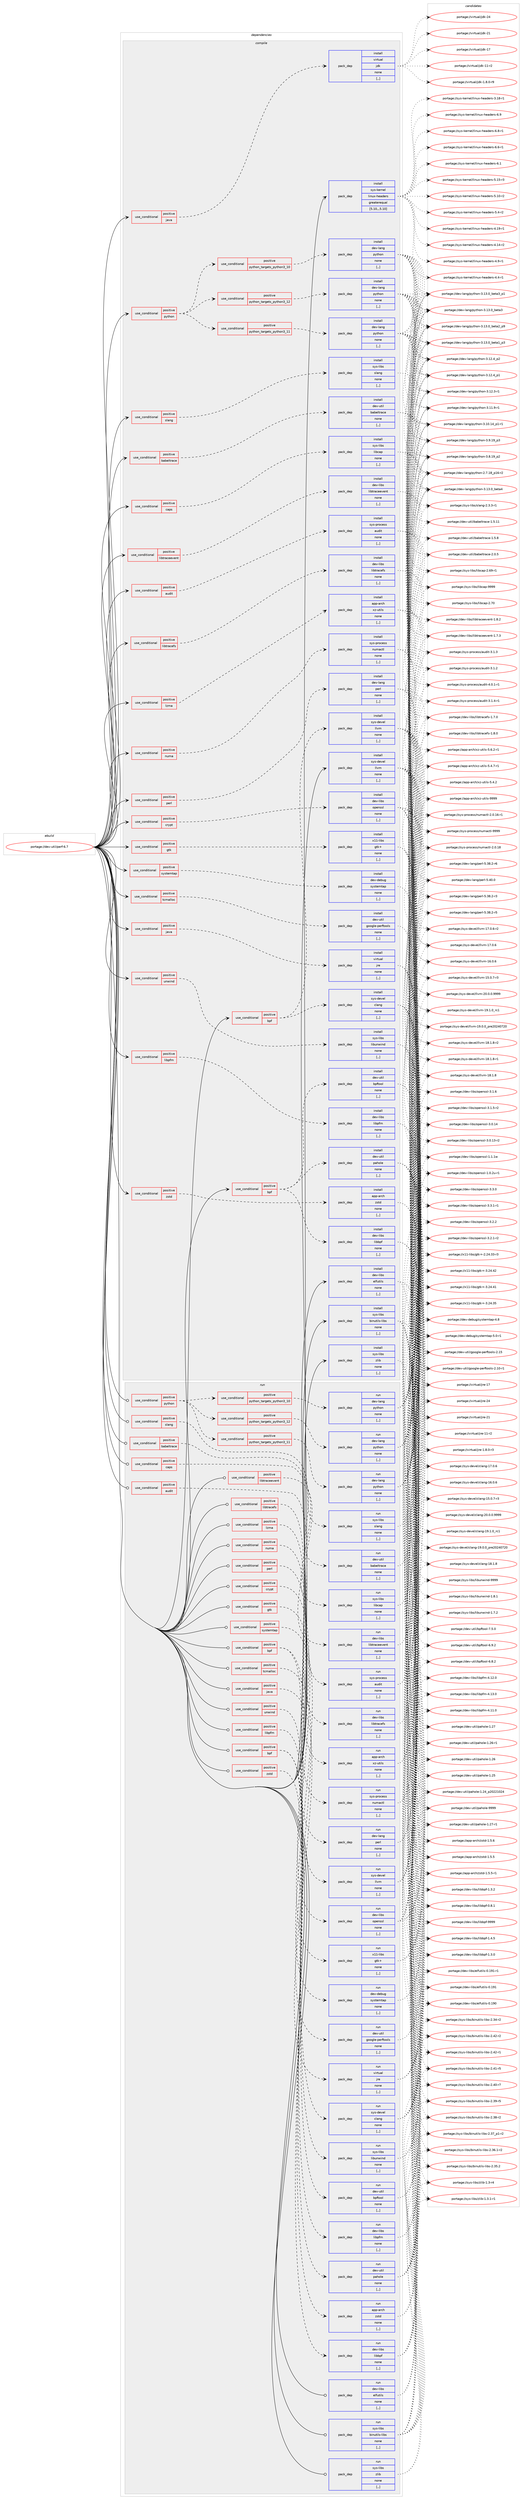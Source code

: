 digraph prolog {

# *************
# Graph options
# *************

newrank=true;
concentrate=true;
compound=true;
graph [rankdir=LR,fontname=Helvetica,fontsize=10,ranksep=1.5];#, ranksep=2.5, nodesep=0.2];
edge  [arrowhead=vee];
node  [fontname=Helvetica,fontsize=10];

# **********
# The ebuild
# **********

subgraph cluster_leftcol {
color=gray;
label=<<i>ebuild</i>>;
id [label="portage://dev-util/perf-6.7", color=red, width=4, href="../dev-util/perf-6.7.svg"];
}

# ****************
# The dependencies
# ****************

subgraph cluster_midcol {
color=gray;
label=<<i>dependencies</i>>;
subgraph cluster_compile {
fillcolor="#eeeeee";
style=filled;
label=<<i>compile</i>>;
subgraph cond61377 {
dependency218016 [label=<<TABLE BORDER="0" CELLBORDER="1" CELLSPACING="0" CELLPADDING="4"><TR><TD ROWSPAN="3" CELLPADDING="10">use_conditional</TD></TR><TR><TD>positive</TD></TR><TR><TD>audit</TD></TR></TABLE>>, shape=none, color=red];
subgraph pack155199 {
dependency218017 [label=<<TABLE BORDER="0" CELLBORDER="1" CELLSPACING="0" CELLPADDING="4" WIDTH="220"><TR><TD ROWSPAN="6" CELLPADDING="30">pack_dep</TD></TR><TR><TD WIDTH="110">install</TD></TR><TR><TD>sys-process</TD></TR><TR><TD>audit</TD></TR><TR><TD>none</TD></TR><TR><TD>[,,]</TD></TR></TABLE>>, shape=none, color=blue];
}
dependency218016:e -> dependency218017:w [weight=20,style="dashed",arrowhead="vee"];
}
id:e -> dependency218016:w [weight=20,style="solid",arrowhead="vee"];
subgraph cond61378 {
dependency218018 [label=<<TABLE BORDER="0" CELLBORDER="1" CELLSPACING="0" CELLPADDING="4"><TR><TD ROWSPAN="3" CELLPADDING="10">use_conditional</TD></TR><TR><TD>positive</TD></TR><TR><TD>babeltrace</TD></TR></TABLE>>, shape=none, color=red];
subgraph pack155200 {
dependency218019 [label=<<TABLE BORDER="0" CELLBORDER="1" CELLSPACING="0" CELLPADDING="4" WIDTH="220"><TR><TD ROWSPAN="6" CELLPADDING="30">pack_dep</TD></TR><TR><TD WIDTH="110">install</TD></TR><TR><TD>dev-util</TD></TR><TR><TD>babeltrace</TD></TR><TR><TD>none</TD></TR><TR><TD>[,,]</TD></TR></TABLE>>, shape=none, color=blue];
}
dependency218018:e -> dependency218019:w [weight=20,style="dashed",arrowhead="vee"];
}
id:e -> dependency218018:w [weight=20,style="solid",arrowhead="vee"];
subgraph cond61379 {
dependency218020 [label=<<TABLE BORDER="0" CELLBORDER="1" CELLSPACING="0" CELLPADDING="4"><TR><TD ROWSPAN="3" CELLPADDING="10">use_conditional</TD></TR><TR><TD>positive</TD></TR><TR><TD>bpf</TD></TR></TABLE>>, shape=none, color=red];
subgraph pack155201 {
dependency218021 [label=<<TABLE BORDER="0" CELLBORDER="1" CELLSPACING="0" CELLPADDING="4" WIDTH="220"><TR><TD ROWSPAN="6" CELLPADDING="30">pack_dep</TD></TR><TR><TD WIDTH="110">install</TD></TR><TR><TD>dev-libs</TD></TR><TR><TD>libbpf</TD></TR><TR><TD>none</TD></TR><TR><TD>[,,]</TD></TR></TABLE>>, shape=none, color=blue];
}
dependency218020:e -> dependency218021:w [weight=20,style="dashed",arrowhead="vee"];
subgraph pack155202 {
dependency218022 [label=<<TABLE BORDER="0" CELLBORDER="1" CELLSPACING="0" CELLPADDING="4" WIDTH="220"><TR><TD ROWSPAN="6" CELLPADDING="30">pack_dep</TD></TR><TR><TD WIDTH="110">install</TD></TR><TR><TD>dev-util</TD></TR><TR><TD>bpftool</TD></TR><TR><TD>none</TD></TR><TR><TD>[,,]</TD></TR></TABLE>>, shape=none, color=blue];
}
dependency218020:e -> dependency218022:w [weight=20,style="dashed",arrowhead="vee"];
subgraph pack155203 {
dependency218023 [label=<<TABLE BORDER="0" CELLBORDER="1" CELLSPACING="0" CELLPADDING="4" WIDTH="220"><TR><TD ROWSPAN="6" CELLPADDING="30">pack_dep</TD></TR><TR><TD WIDTH="110">install</TD></TR><TR><TD>dev-util</TD></TR><TR><TD>pahole</TD></TR><TR><TD>none</TD></TR><TR><TD>[,,]</TD></TR></TABLE>>, shape=none, color=blue];
}
dependency218020:e -> dependency218023:w [weight=20,style="dashed",arrowhead="vee"];
}
id:e -> dependency218020:w [weight=20,style="solid",arrowhead="vee"];
subgraph cond61380 {
dependency218024 [label=<<TABLE BORDER="0" CELLBORDER="1" CELLSPACING="0" CELLPADDING="4"><TR><TD ROWSPAN="3" CELLPADDING="10">use_conditional</TD></TR><TR><TD>positive</TD></TR><TR><TD>bpf</TD></TR></TABLE>>, shape=none, color=red];
subgraph pack155204 {
dependency218025 [label=<<TABLE BORDER="0" CELLBORDER="1" CELLSPACING="0" CELLPADDING="4" WIDTH="220"><TR><TD ROWSPAN="6" CELLPADDING="30">pack_dep</TD></TR><TR><TD WIDTH="110">install</TD></TR><TR><TD>sys-devel</TD></TR><TR><TD>clang</TD></TR><TR><TD>none</TD></TR><TR><TD>[,,]</TD></TR></TABLE>>, shape=none, color=blue];
}
dependency218024:e -> dependency218025:w [weight=20,style="dashed",arrowhead="vee"];
subgraph pack155205 {
dependency218026 [label=<<TABLE BORDER="0" CELLBORDER="1" CELLSPACING="0" CELLPADDING="4" WIDTH="220"><TR><TD ROWSPAN="6" CELLPADDING="30">pack_dep</TD></TR><TR><TD WIDTH="110">install</TD></TR><TR><TD>sys-devel</TD></TR><TR><TD>llvm</TD></TR><TR><TD>none</TD></TR><TR><TD>[,,]</TD></TR></TABLE>>, shape=none, color=blue];
}
dependency218024:e -> dependency218026:w [weight=20,style="dashed",arrowhead="vee"];
}
id:e -> dependency218024:w [weight=20,style="solid",arrowhead="vee"];
subgraph cond61381 {
dependency218027 [label=<<TABLE BORDER="0" CELLBORDER="1" CELLSPACING="0" CELLPADDING="4"><TR><TD ROWSPAN="3" CELLPADDING="10">use_conditional</TD></TR><TR><TD>positive</TD></TR><TR><TD>caps</TD></TR></TABLE>>, shape=none, color=red];
subgraph pack155206 {
dependency218028 [label=<<TABLE BORDER="0" CELLBORDER="1" CELLSPACING="0" CELLPADDING="4" WIDTH="220"><TR><TD ROWSPAN="6" CELLPADDING="30">pack_dep</TD></TR><TR><TD WIDTH="110">install</TD></TR><TR><TD>sys-libs</TD></TR><TR><TD>libcap</TD></TR><TR><TD>none</TD></TR><TR><TD>[,,]</TD></TR></TABLE>>, shape=none, color=blue];
}
dependency218027:e -> dependency218028:w [weight=20,style="dashed",arrowhead="vee"];
}
id:e -> dependency218027:w [weight=20,style="solid",arrowhead="vee"];
subgraph cond61382 {
dependency218029 [label=<<TABLE BORDER="0" CELLBORDER="1" CELLSPACING="0" CELLPADDING="4"><TR><TD ROWSPAN="3" CELLPADDING="10">use_conditional</TD></TR><TR><TD>positive</TD></TR><TR><TD>crypt</TD></TR></TABLE>>, shape=none, color=red];
subgraph pack155207 {
dependency218030 [label=<<TABLE BORDER="0" CELLBORDER="1" CELLSPACING="0" CELLPADDING="4" WIDTH="220"><TR><TD ROWSPAN="6" CELLPADDING="30">pack_dep</TD></TR><TR><TD WIDTH="110">install</TD></TR><TR><TD>dev-libs</TD></TR><TR><TD>openssl</TD></TR><TR><TD>none</TD></TR><TR><TD>[,,]</TD></TR></TABLE>>, shape=none, color=blue];
}
dependency218029:e -> dependency218030:w [weight=20,style="dashed",arrowhead="vee"];
}
id:e -> dependency218029:w [weight=20,style="solid",arrowhead="vee"];
subgraph cond61383 {
dependency218031 [label=<<TABLE BORDER="0" CELLBORDER="1" CELLSPACING="0" CELLPADDING="4"><TR><TD ROWSPAN="3" CELLPADDING="10">use_conditional</TD></TR><TR><TD>positive</TD></TR><TR><TD>gtk</TD></TR></TABLE>>, shape=none, color=red];
subgraph pack155208 {
dependency218032 [label=<<TABLE BORDER="0" CELLBORDER="1" CELLSPACING="0" CELLPADDING="4" WIDTH="220"><TR><TD ROWSPAN="6" CELLPADDING="30">pack_dep</TD></TR><TR><TD WIDTH="110">install</TD></TR><TR><TD>x11-libs</TD></TR><TR><TD>gtk+</TD></TR><TR><TD>none</TD></TR><TR><TD>[,,]</TD></TR></TABLE>>, shape=none, color=blue];
}
dependency218031:e -> dependency218032:w [weight=20,style="dashed",arrowhead="vee"];
}
id:e -> dependency218031:w [weight=20,style="solid",arrowhead="vee"];
subgraph cond61384 {
dependency218033 [label=<<TABLE BORDER="0" CELLBORDER="1" CELLSPACING="0" CELLPADDING="4"><TR><TD ROWSPAN="3" CELLPADDING="10">use_conditional</TD></TR><TR><TD>positive</TD></TR><TR><TD>java</TD></TR></TABLE>>, shape=none, color=red];
subgraph pack155209 {
dependency218034 [label=<<TABLE BORDER="0" CELLBORDER="1" CELLSPACING="0" CELLPADDING="4" WIDTH="220"><TR><TD ROWSPAN="6" CELLPADDING="30">pack_dep</TD></TR><TR><TD WIDTH="110">install</TD></TR><TR><TD>virtual</TD></TR><TR><TD>jdk</TD></TR><TR><TD>none</TD></TR><TR><TD>[,,]</TD></TR></TABLE>>, shape=none, color=blue];
}
dependency218033:e -> dependency218034:w [weight=20,style="dashed",arrowhead="vee"];
}
id:e -> dependency218033:w [weight=20,style="solid",arrowhead="vee"];
subgraph cond61385 {
dependency218035 [label=<<TABLE BORDER="0" CELLBORDER="1" CELLSPACING="0" CELLPADDING="4"><TR><TD ROWSPAN="3" CELLPADDING="10">use_conditional</TD></TR><TR><TD>positive</TD></TR><TR><TD>java</TD></TR></TABLE>>, shape=none, color=red];
subgraph pack155210 {
dependency218036 [label=<<TABLE BORDER="0" CELLBORDER="1" CELLSPACING="0" CELLPADDING="4" WIDTH="220"><TR><TD ROWSPAN="6" CELLPADDING="30">pack_dep</TD></TR><TR><TD WIDTH="110">install</TD></TR><TR><TD>virtual</TD></TR><TR><TD>jre</TD></TR><TR><TD>none</TD></TR><TR><TD>[,,]</TD></TR></TABLE>>, shape=none, color=blue];
}
dependency218035:e -> dependency218036:w [weight=20,style="dashed",arrowhead="vee"];
}
id:e -> dependency218035:w [weight=20,style="solid",arrowhead="vee"];
subgraph cond61386 {
dependency218037 [label=<<TABLE BORDER="0" CELLBORDER="1" CELLSPACING="0" CELLPADDING="4"><TR><TD ROWSPAN="3" CELLPADDING="10">use_conditional</TD></TR><TR><TD>positive</TD></TR><TR><TD>libpfm</TD></TR></TABLE>>, shape=none, color=red];
subgraph pack155211 {
dependency218038 [label=<<TABLE BORDER="0" CELLBORDER="1" CELLSPACING="0" CELLPADDING="4" WIDTH="220"><TR><TD ROWSPAN="6" CELLPADDING="30">pack_dep</TD></TR><TR><TD WIDTH="110">install</TD></TR><TR><TD>dev-libs</TD></TR><TR><TD>libpfm</TD></TR><TR><TD>none</TD></TR><TR><TD>[,,]</TD></TR></TABLE>>, shape=none, color=blue];
}
dependency218037:e -> dependency218038:w [weight=20,style="dashed",arrowhead="vee"];
}
id:e -> dependency218037:w [weight=20,style="solid",arrowhead="vee"];
subgraph cond61387 {
dependency218039 [label=<<TABLE BORDER="0" CELLBORDER="1" CELLSPACING="0" CELLPADDING="4"><TR><TD ROWSPAN="3" CELLPADDING="10">use_conditional</TD></TR><TR><TD>positive</TD></TR><TR><TD>libtraceevent</TD></TR></TABLE>>, shape=none, color=red];
subgraph pack155212 {
dependency218040 [label=<<TABLE BORDER="0" CELLBORDER="1" CELLSPACING="0" CELLPADDING="4" WIDTH="220"><TR><TD ROWSPAN="6" CELLPADDING="30">pack_dep</TD></TR><TR><TD WIDTH="110">install</TD></TR><TR><TD>dev-libs</TD></TR><TR><TD>libtraceevent</TD></TR><TR><TD>none</TD></TR><TR><TD>[,,]</TD></TR></TABLE>>, shape=none, color=blue];
}
dependency218039:e -> dependency218040:w [weight=20,style="dashed",arrowhead="vee"];
}
id:e -> dependency218039:w [weight=20,style="solid",arrowhead="vee"];
subgraph cond61388 {
dependency218041 [label=<<TABLE BORDER="0" CELLBORDER="1" CELLSPACING="0" CELLPADDING="4"><TR><TD ROWSPAN="3" CELLPADDING="10">use_conditional</TD></TR><TR><TD>positive</TD></TR><TR><TD>libtracefs</TD></TR></TABLE>>, shape=none, color=red];
subgraph pack155213 {
dependency218042 [label=<<TABLE BORDER="0" CELLBORDER="1" CELLSPACING="0" CELLPADDING="4" WIDTH="220"><TR><TD ROWSPAN="6" CELLPADDING="30">pack_dep</TD></TR><TR><TD WIDTH="110">install</TD></TR><TR><TD>dev-libs</TD></TR><TR><TD>libtracefs</TD></TR><TR><TD>none</TD></TR><TR><TD>[,,]</TD></TR></TABLE>>, shape=none, color=blue];
}
dependency218041:e -> dependency218042:w [weight=20,style="dashed",arrowhead="vee"];
}
id:e -> dependency218041:w [weight=20,style="solid",arrowhead="vee"];
subgraph cond61389 {
dependency218043 [label=<<TABLE BORDER="0" CELLBORDER="1" CELLSPACING="0" CELLPADDING="4"><TR><TD ROWSPAN="3" CELLPADDING="10">use_conditional</TD></TR><TR><TD>positive</TD></TR><TR><TD>lzma</TD></TR></TABLE>>, shape=none, color=red];
subgraph pack155214 {
dependency218044 [label=<<TABLE BORDER="0" CELLBORDER="1" CELLSPACING="0" CELLPADDING="4" WIDTH="220"><TR><TD ROWSPAN="6" CELLPADDING="30">pack_dep</TD></TR><TR><TD WIDTH="110">install</TD></TR><TR><TD>app-arch</TD></TR><TR><TD>xz-utils</TD></TR><TR><TD>none</TD></TR><TR><TD>[,,]</TD></TR></TABLE>>, shape=none, color=blue];
}
dependency218043:e -> dependency218044:w [weight=20,style="dashed",arrowhead="vee"];
}
id:e -> dependency218043:w [weight=20,style="solid",arrowhead="vee"];
subgraph cond61390 {
dependency218045 [label=<<TABLE BORDER="0" CELLBORDER="1" CELLSPACING="0" CELLPADDING="4"><TR><TD ROWSPAN="3" CELLPADDING="10">use_conditional</TD></TR><TR><TD>positive</TD></TR><TR><TD>numa</TD></TR></TABLE>>, shape=none, color=red];
subgraph pack155215 {
dependency218046 [label=<<TABLE BORDER="0" CELLBORDER="1" CELLSPACING="0" CELLPADDING="4" WIDTH="220"><TR><TD ROWSPAN="6" CELLPADDING="30">pack_dep</TD></TR><TR><TD WIDTH="110">install</TD></TR><TR><TD>sys-process</TD></TR><TR><TD>numactl</TD></TR><TR><TD>none</TD></TR><TR><TD>[,,]</TD></TR></TABLE>>, shape=none, color=blue];
}
dependency218045:e -> dependency218046:w [weight=20,style="dashed",arrowhead="vee"];
}
id:e -> dependency218045:w [weight=20,style="solid",arrowhead="vee"];
subgraph cond61391 {
dependency218047 [label=<<TABLE BORDER="0" CELLBORDER="1" CELLSPACING="0" CELLPADDING="4"><TR><TD ROWSPAN="3" CELLPADDING="10">use_conditional</TD></TR><TR><TD>positive</TD></TR><TR><TD>perl</TD></TR></TABLE>>, shape=none, color=red];
subgraph pack155216 {
dependency218048 [label=<<TABLE BORDER="0" CELLBORDER="1" CELLSPACING="0" CELLPADDING="4" WIDTH="220"><TR><TD ROWSPAN="6" CELLPADDING="30">pack_dep</TD></TR><TR><TD WIDTH="110">install</TD></TR><TR><TD>dev-lang</TD></TR><TR><TD>perl</TD></TR><TR><TD>none</TD></TR><TR><TD>[,,]</TD></TR></TABLE>>, shape=none, color=blue];
}
dependency218047:e -> dependency218048:w [weight=20,style="dashed",arrowhead="vee"];
}
id:e -> dependency218047:w [weight=20,style="solid",arrowhead="vee"];
subgraph cond61392 {
dependency218049 [label=<<TABLE BORDER="0" CELLBORDER="1" CELLSPACING="0" CELLPADDING="4"><TR><TD ROWSPAN="3" CELLPADDING="10">use_conditional</TD></TR><TR><TD>positive</TD></TR><TR><TD>python</TD></TR></TABLE>>, shape=none, color=red];
subgraph cond61393 {
dependency218050 [label=<<TABLE BORDER="0" CELLBORDER="1" CELLSPACING="0" CELLPADDING="4"><TR><TD ROWSPAN="3" CELLPADDING="10">use_conditional</TD></TR><TR><TD>positive</TD></TR><TR><TD>python_targets_python3_10</TD></TR></TABLE>>, shape=none, color=red];
subgraph pack155217 {
dependency218051 [label=<<TABLE BORDER="0" CELLBORDER="1" CELLSPACING="0" CELLPADDING="4" WIDTH="220"><TR><TD ROWSPAN="6" CELLPADDING="30">pack_dep</TD></TR><TR><TD WIDTH="110">install</TD></TR><TR><TD>dev-lang</TD></TR><TR><TD>python</TD></TR><TR><TD>none</TD></TR><TR><TD>[,,]</TD></TR></TABLE>>, shape=none, color=blue];
}
dependency218050:e -> dependency218051:w [weight=20,style="dashed",arrowhead="vee"];
}
dependency218049:e -> dependency218050:w [weight=20,style="dashed",arrowhead="vee"];
subgraph cond61394 {
dependency218052 [label=<<TABLE BORDER="0" CELLBORDER="1" CELLSPACING="0" CELLPADDING="4"><TR><TD ROWSPAN="3" CELLPADDING="10">use_conditional</TD></TR><TR><TD>positive</TD></TR><TR><TD>python_targets_python3_11</TD></TR></TABLE>>, shape=none, color=red];
subgraph pack155218 {
dependency218053 [label=<<TABLE BORDER="0" CELLBORDER="1" CELLSPACING="0" CELLPADDING="4" WIDTH="220"><TR><TD ROWSPAN="6" CELLPADDING="30">pack_dep</TD></TR><TR><TD WIDTH="110">install</TD></TR><TR><TD>dev-lang</TD></TR><TR><TD>python</TD></TR><TR><TD>none</TD></TR><TR><TD>[,,]</TD></TR></TABLE>>, shape=none, color=blue];
}
dependency218052:e -> dependency218053:w [weight=20,style="dashed",arrowhead="vee"];
}
dependency218049:e -> dependency218052:w [weight=20,style="dashed",arrowhead="vee"];
subgraph cond61395 {
dependency218054 [label=<<TABLE BORDER="0" CELLBORDER="1" CELLSPACING="0" CELLPADDING="4"><TR><TD ROWSPAN="3" CELLPADDING="10">use_conditional</TD></TR><TR><TD>positive</TD></TR><TR><TD>python_targets_python3_12</TD></TR></TABLE>>, shape=none, color=red];
subgraph pack155219 {
dependency218055 [label=<<TABLE BORDER="0" CELLBORDER="1" CELLSPACING="0" CELLPADDING="4" WIDTH="220"><TR><TD ROWSPAN="6" CELLPADDING="30">pack_dep</TD></TR><TR><TD WIDTH="110">install</TD></TR><TR><TD>dev-lang</TD></TR><TR><TD>python</TD></TR><TR><TD>none</TD></TR><TR><TD>[,,]</TD></TR></TABLE>>, shape=none, color=blue];
}
dependency218054:e -> dependency218055:w [weight=20,style="dashed",arrowhead="vee"];
}
dependency218049:e -> dependency218054:w [weight=20,style="dashed",arrowhead="vee"];
}
id:e -> dependency218049:w [weight=20,style="solid",arrowhead="vee"];
subgraph cond61396 {
dependency218056 [label=<<TABLE BORDER="0" CELLBORDER="1" CELLSPACING="0" CELLPADDING="4"><TR><TD ROWSPAN="3" CELLPADDING="10">use_conditional</TD></TR><TR><TD>positive</TD></TR><TR><TD>slang</TD></TR></TABLE>>, shape=none, color=red];
subgraph pack155220 {
dependency218057 [label=<<TABLE BORDER="0" CELLBORDER="1" CELLSPACING="0" CELLPADDING="4" WIDTH="220"><TR><TD ROWSPAN="6" CELLPADDING="30">pack_dep</TD></TR><TR><TD WIDTH="110">install</TD></TR><TR><TD>sys-libs</TD></TR><TR><TD>slang</TD></TR><TR><TD>none</TD></TR><TR><TD>[,,]</TD></TR></TABLE>>, shape=none, color=blue];
}
dependency218056:e -> dependency218057:w [weight=20,style="dashed",arrowhead="vee"];
}
id:e -> dependency218056:w [weight=20,style="solid",arrowhead="vee"];
subgraph cond61397 {
dependency218058 [label=<<TABLE BORDER="0" CELLBORDER="1" CELLSPACING="0" CELLPADDING="4"><TR><TD ROWSPAN="3" CELLPADDING="10">use_conditional</TD></TR><TR><TD>positive</TD></TR><TR><TD>systemtap</TD></TR></TABLE>>, shape=none, color=red];
subgraph pack155221 {
dependency218059 [label=<<TABLE BORDER="0" CELLBORDER="1" CELLSPACING="0" CELLPADDING="4" WIDTH="220"><TR><TD ROWSPAN="6" CELLPADDING="30">pack_dep</TD></TR><TR><TD WIDTH="110">install</TD></TR><TR><TD>dev-debug</TD></TR><TR><TD>systemtap</TD></TR><TR><TD>none</TD></TR><TR><TD>[,,]</TD></TR></TABLE>>, shape=none, color=blue];
}
dependency218058:e -> dependency218059:w [weight=20,style="dashed",arrowhead="vee"];
}
id:e -> dependency218058:w [weight=20,style="solid",arrowhead="vee"];
subgraph cond61398 {
dependency218060 [label=<<TABLE BORDER="0" CELLBORDER="1" CELLSPACING="0" CELLPADDING="4"><TR><TD ROWSPAN="3" CELLPADDING="10">use_conditional</TD></TR><TR><TD>positive</TD></TR><TR><TD>tcmalloc</TD></TR></TABLE>>, shape=none, color=red];
subgraph pack155222 {
dependency218061 [label=<<TABLE BORDER="0" CELLBORDER="1" CELLSPACING="0" CELLPADDING="4" WIDTH="220"><TR><TD ROWSPAN="6" CELLPADDING="30">pack_dep</TD></TR><TR><TD WIDTH="110">install</TD></TR><TR><TD>dev-util</TD></TR><TR><TD>google-perftools</TD></TR><TR><TD>none</TD></TR><TR><TD>[,,]</TD></TR></TABLE>>, shape=none, color=blue];
}
dependency218060:e -> dependency218061:w [weight=20,style="dashed",arrowhead="vee"];
}
id:e -> dependency218060:w [weight=20,style="solid",arrowhead="vee"];
subgraph cond61399 {
dependency218062 [label=<<TABLE BORDER="0" CELLBORDER="1" CELLSPACING="0" CELLPADDING="4"><TR><TD ROWSPAN="3" CELLPADDING="10">use_conditional</TD></TR><TR><TD>positive</TD></TR><TR><TD>unwind</TD></TR></TABLE>>, shape=none, color=red];
subgraph pack155223 {
dependency218063 [label=<<TABLE BORDER="0" CELLBORDER="1" CELLSPACING="0" CELLPADDING="4" WIDTH="220"><TR><TD ROWSPAN="6" CELLPADDING="30">pack_dep</TD></TR><TR><TD WIDTH="110">install</TD></TR><TR><TD>sys-libs</TD></TR><TR><TD>libunwind</TD></TR><TR><TD>none</TD></TR><TR><TD>[,,]</TD></TR></TABLE>>, shape=none, color=blue];
}
dependency218062:e -> dependency218063:w [weight=20,style="dashed",arrowhead="vee"];
}
id:e -> dependency218062:w [weight=20,style="solid",arrowhead="vee"];
subgraph cond61400 {
dependency218064 [label=<<TABLE BORDER="0" CELLBORDER="1" CELLSPACING="0" CELLPADDING="4"><TR><TD ROWSPAN="3" CELLPADDING="10">use_conditional</TD></TR><TR><TD>positive</TD></TR><TR><TD>zstd</TD></TR></TABLE>>, shape=none, color=red];
subgraph pack155224 {
dependency218065 [label=<<TABLE BORDER="0" CELLBORDER="1" CELLSPACING="0" CELLPADDING="4" WIDTH="220"><TR><TD ROWSPAN="6" CELLPADDING="30">pack_dep</TD></TR><TR><TD WIDTH="110">install</TD></TR><TR><TD>app-arch</TD></TR><TR><TD>zstd</TD></TR><TR><TD>none</TD></TR><TR><TD>[,,]</TD></TR></TABLE>>, shape=none, color=blue];
}
dependency218064:e -> dependency218065:w [weight=20,style="dashed",arrowhead="vee"];
}
id:e -> dependency218064:w [weight=20,style="solid",arrowhead="vee"];
subgraph pack155225 {
dependency218066 [label=<<TABLE BORDER="0" CELLBORDER="1" CELLSPACING="0" CELLPADDING="4" WIDTH="220"><TR><TD ROWSPAN="6" CELLPADDING="30">pack_dep</TD></TR><TR><TD WIDTH="110">install</TD></TR><TR><TD>dev-libs</TD></TR><TR><TD>elfutils</TD></TR><TR><TD>none</TD></TR><TR><TD>[,,]</TD></TR></TABLE>>, shape=none, color=blue];
}
id:e -> dependency218066:w [weight=20,style="solid",arrowhead="vee"];
subgraph pack155226 {
dependency218067 [label=<<TABLE BORDER="0" CELLBORDER="1" CELLSPACING="0" CELLPADDING="4" WIDTH="220"><TR><TD ROWSPAN="6" CELLPADDING="30">pack_dep</TD></TR><TR><TD WIDTH="110">install</TD></TR><TR><TD>sys-kernel</TD></TR><TR><TD>linux-headers</TD></TR><TR><TD>greaterequal</TD></TR><TR><TD>[5.10,,,5.10]</TD></TR></TABLE>>, shape=none, color=blue];
}
id:e -> dependency218067:w [weight=20,style="solid",arrowhead="vee"];
subgraph pack155227 {
dependency218068 [label=<<TABLE BORDER="0" CELLBORDER="1" CELLSPACING="0" CELLPADDING="4" WIDTH="220"><TR><TD ROWSPAN="6" CELLPADDING="30">pack_dep</TD></TR><TR><TD WIDTH="110">install</TD></TR><TR><TD>sys-libs</TD></TR><TR><TD>binutils-libs</TD></TR><TR><TD>none</TD></TR><TR><TD>[,,]</TD></TR></TABLE>>, shape=none, color=blue];
}
id:e -> dependency218068:w [weight=20,style="solid",arrowhead="vee"];
subgraph pack155228 {
dependency218069 [label=<<TABLE BORDER="0" CELLBORDER="1" CELLSPACING="0" CELLPADDING="4" WIDTH="220"><TR><TD ROWSPAN="6" CELLPADDING="30">pack_dep</TD></TR><TR><TD WIDTH="110">install</TD></TR><TR><TD>sys-libs</TD></TR><TR><TD>zlib</TD></TR><TR><TD>none</TD></TR><TR><TD>[,,]</TD></TR></TABLE>>, shape=none, color=blue];
}
id:e -> dependency218069:w [weight=20,style="solid",arrowhead="vee"];
subgraph pack155229 {
dependency218070 [label=<<TABLE BORDER="0" CELLBORDER="1" CELLSPACING="0" CELLPADDING="4" WIDTH="220"><TR><TD ROWSPAN="6" CELLPADDING="30">pack_dep</TD></TR><TR><TD WIDTH="110">install</TD></TR><TR><TD>sys-devel</TD></TR><TR><TD>llvm</TD></TR><TR><TD>none</TD></TR><TR><TD>[,,]</TD></TR></TABLE>>, shape=none, color=blue];
}
id:e -> dependency218070:w [weight=20,style="solid",arrowhead="vee"];
}
subgraph cluster_compileandrun {
fillcolor="#eeeeee";
style=filled;
label=<<i>compile and run</i>>;
}
subgraph cluster_run {
fillcolor="#eeeeee";
style=filled;
label=<<i>run</i>>;
subgraph cond61401 {
dependency218071 [label=<<TABLE BORDER="0" CELLBORDER="1" CELLSPACING="0" CELLPADDING="4"><TR><TD ROWSPAN="3" CELLPADDING="10">use_conditional</TD></TR><TR><TD>positive</TD></TR><TR><TD>audit</TD></TR></TABLE>>, shape=none, color=red];
subgraph pack155230 {
dependency218072 [label=<<TABLE BORDER="0" CELLBORDER="1" CELLSPACING="0" CELLPADDING="4" WIDTH="220"><TR><TD ROWSPAN="6" CELLPADDING="30">pack_dep</TD></TR><TR><TD WIDTH="110">run</TD></TR><TR><TD>sys-process</TD></TR><TR><TD>audit</TD></TR><TR><TD>none</TD></TR><TR><TD>[,,]</TD></TR></TABLE>>, shape=none, color=blue];
}
dependency218071:e -> dependency218072:w [weight=20,style="dashed",arrowhead="vee"];
}
id:e -> dependency218071:w [weight=20,style="solid",arrowhead="odot"];
subgraph cond61402 {
dependency218073 [label=<<TABLE BORDER="0" CELLBORDER="1" CELLSPACING="0" CELLPADDING="4"><TR><TD ROWSPAN="3" CELLPADDING="10">use_conditional</TD></TR><TR><TD>positive</TD></TR><TR><TD>babeltrace</TD></TR></TABLE>>, shape=none, color=red];
subgraph pack155231 {
dependency218074 [label=<<TABLE BORDER="0" CELLBORDER="1" CELLSPACING="0" CELLPADDING="4" WIDTH="220"><TR><TD ROWSPAN="6" CELLPADDING="30">pack_dep</TD></TR><TR><TD WIDTH="110">run</TD></TR><TR><TD>dev-util</TD></TR><TR><TD>babeltrace</TD></TR><TR><TD>none</TD></TR><TR><TD>[,,]</TD></TR></TABLE>>, shape=none, color=blue];
}
dependency218073:e -> dependency218074:w [weight=20,style="dashed",arrowhead="vee"];
}
id:e -> dependency218073:w [weight=20,style="solid",arrowhead="odot"];
subgraph cond61403 {
dependency218075 [label=<<TABLE BORDER="0" CELLBORDER="1" CELLSPACING="0" CELLPADDING="4"><TR><TD ROWSPAN="3" CELLPADDING="10">use_conditional</TD></TR><TR><TD>positive</TD></TR><TR><TD>bpf</TD></TR></TABLE>>, shape=none, color=red];
subgraph pack155232 {
dependency218076 [label=<<TABLE BORDER="0" CELLBORDER="1" CELLSPACING="0" CELLPADDING="4" WIDTH="220"><TR><TD ROWSPAN="6" CELLPADDING="30">pack_dep</TD></TR><TR><TD WIDTH="110">run</TD></TR><TR><TD>dev-libs</TD></TR><TR><TD>libbpf</TD></TR><TR><TD>none</TD></TR><TR><TD>[,,]</TD></TR></TABLE>>, shape=none, color=blue];
}
dependency218075:e -> dependency218076:w [weight=20,style="dashed",arrowhead="vee"];
subgraph pack155233 {
dependency218077 [label=<<TABLE BORDER="0" CELLBORDER="1" CELLSPACING="0" CELLPADDING="4" WIDTH="220"><TR><TD ROWSPAN="6" CELLPADDING="30">pack_dep</TD></TR><TR><TD WIDTH="110">run</TD></TR><TR><TD>dev-util</TD></TR><TR><TD>bpftool</TD></TR><TR><TD>none</TD></TR><TR><TD>[,,]</TD></TR></TABLE>>, shape=none, color=blue];
}
dependency218075:e -> dependency218077:w [weight=20,style="dashed",arrowhead="vee"];
subgraph pack155234 {
dependency218078 [label=<<TABLE BORDER="0" CELLBORDER="1" CELLSPACING="0" CELLPADDING="4" WIDTH="220"><TR><TD ROWSPAN="6" CELLPADDING="30">pack_dep</TD></TR><TR><TD WIDTH="110">run</TD></TR><TR><TD>dev-util</TD></TR><TR><TD>pahole</TD></TR><TR><TD>none</TD></TR><TR><TD>[,,]</TD></TR></TABLE>>, shape=none, color=blue];
}
dependency218075:e -> dependency218078:w [weight=20,style="dashed",arrowhead="vee"];
}
id:e -> dependency218075:w [weight=20,style="solid",arrowhead="odot"];
subgraph cond61404 {
dependency218079 [label=<<TABLE BORDER="0" CELLBORDER="1" CELLSPACING="0" CELLPADDING="4"><TR><TD ROWSPAN="3" CELLPADDING="10">use_conditional</TD></TR><TR><TD>positive</TD></TR><TR><TD>bpf</TD></TR></TABLE>>, shape=none, color=red];
subgraph pack155235 {
dependency218080 [label=<<TABLE BORDER="0" CELLBORDER="1" CELLSPACING="0" CELLPADDING="4" WIDTH="220"><TR><TD ROWSPAN="6" CELLPADDING="30">pack_dep</TD></TR><TR><TD WIDTH="110">run</TD></TR><TR><TD>sys-devel</TD></TR><TR><TD>clang</TD></TR><TR><TD>none</TD></TR><TR><TD>[,,]</TD></TR></TABLE>>, shape=none, color=blue];
}
dependency218079:e -> dependency218080:w [weight=20,style="dashed",arrowhead="vee"];
subgraph pack155236 {
dependency218081 [label=<<TABLE BORDER="0" CELLBORDER="1" CELLSPACING="0" CELLPADDING="4" WIDTH="220"><TR><TD ROWSPAN="6" CELLPADDING="30">pack_dep</TD></TR><TR><TD WIDTH="110">run</TD></TR><TR><TD>sys-devel</TD></TR><TR><TD>llvm</TD></TR><TR><TD>none</TD></TR><TR><TD>[,,]</TD></TR></TABLE>>, shape=none, color=blue];
}
dependency218079:e -> dependency218081:w [weight=20,style="dashed",arrowhead="vee"];
}
id:e -> dependency218079:w [weight=20,style="solid",arrowhead="odot"];
subgraph cond61405 {
dependency218082 [label=<<TABLE BORDER="0" CELLBORDER="1" CELLSPACING="0" CELLPADDING="4"><TR><TD ROWSPAN="3" CELLPADDING="10">use_conditional</TD></TR><TR><TD>positive</TD></TR><TR><TD>caps</TD></TR></TABLE>>, shape=none, color=red];
subgraph pack155237 {
dependency218083 [label=<<TABLE BORDER="0" CELLBORDER="1" CELLSPACING="0" CELLPADDING="4" WIDTH="220"><TR><TD ROWSPAN="6" CELLPADDING="30">pack_dep</TD></TR><TR><TD WIDTH="110">run</TD></TR><TR><TD>sys-libs</TD></TR><TR><TD>libcap</TD></TR><TR><TD>none</TD></TR><TR><TD>[,,]</TD></TR></TABLE>>, shape=none, color=blue];
}
dependency218082:e -> dependency218083:w [weight=20,style="dashed",arrowhead="vee"];
}
id:e -> dependency218082:w [weight=20,style="solid",arrowhead="odot"];
subgraph cond61406 {
dependency218084 [label=<<TABLE BORDER="0" CELLBORDER="1" CELLSPACING="0" CELLPADDING="4"><TR><TD ROWSPAN="3" CELLPADDING="10">use_conditional</TD></TR><TR><TD>positive</TD></TR><TR><TD>crypt</TD></TR></TABLE>>, shape=none, color=red];
subgraph pack155238 {
dependency218085 [label=<<TABLE BORDER="0" CELLBORDER="1" CELLSPACING="0" CELLPADDING="4" WIDTH="220"><TR><TD ROWSPAN="6" CELLPADDING="30">pack_dep</TD></TR><TR><TD WIDTH="110">run</TD></TR><TR><TD>dev-libs</TD></TR><TR><TD>openssl</TD></TR><TR><TD>none</TD></TR><TR><TD>[,,]</TD></TR></TABLE>>, shape=none, color=blue];
}
dependency218084:e -> dependency218085:w [weight=20,style="dashed",arrowhead="vee"];
}
id:e -> dependency218084:w [weight=20,style="solid",arrowhead="odot"];
subgraph cond61407 {
dependency218086 [label=<<TABLE BORDER="0" CELLBORDER="1" CELLSPACING="0" CELLPADDING="4"><TR><TD ROWSPAN="3" CELLPADDING="10">use_conditional</TD></TR><TR><TD>positive</TD></TR><TR><TD>gtk</TD></TR></TABLE>>, shape=none, color=red];
subgraph pack155239 {
dependency218087 [label=<<TABLE BORDER="0" CELLBORDER="1" CELLSPACING="0" CELLPADDING="4" WIDTH="220"><TR><TD ROWSPAN="6" CELLPADDING="30">pack_dep</TD></TR><TR><TD WIDTH="110">run</TD></TR><TR><TD>x11-libs</TD></TR><TR><TD>gtk+</TD></TR><TR><TD>none</TD></TR><TR><TD>[,,]</TD></TR></TABLE>>, shape=none, color=blue];
}
dependency218086:e -> dependency218087:w [weight=20,style="dashed",arrowhead="vee"];
}
id:e -> dependency218086:w [weight=20,style="solid",arrowhead="odot"];
subgraph cond61408 {
dependency218088 [label=<<TABLE BORDER="0" CELLBORDER="1" CELLSPACING="0" CELLPADDING="4"><TR><TD ROWSPAN="3" CELLPADDING="10">use_conditional</TD></TR><TR><TD>positive</TD></TR><TR><TD>java</TD></TR></TABLE>>, shape=none, color=red];
subgraph pack155240 {
dependency218089 [label=<<TABLE BORDER="0" CELLBORDER="1" CELLSPACING="0" CELLPADDING="4" WIDTH="220"><TR><TD ROWSPAN="6" CELLPADDING="30">pack_dep</TD></TR><TR><TD WIDTH="110">run</TD></TR><TR><TD>virtual</TD></TR><TR><TD>jre</TD></TR><TR><TD>none</TD></TR><TR><TD>[,,]</TD></TR></TABLE>>, shape=none, color=blue];
}
dependency218088:e -> dependency218089:w [weight=20,style="dashed",arrowhead="vee"];
}
id:e -> dependency218088:w [weight=20,style="solid",arrowhead="odot"];
subgraph cond61409 {
dependency218090 [label=<<TABLE BORDER="0" CELLBORDER="1" CELLSPACING="0" CELLPADDING="4"><TR><TD ROWSPAN="3" CELLPADDING="10">use_conditional</TD></TR><TR><TD>positive</TD></TR><TR><TD>libpfm</TD></TR></TABLE>>, shape=none, color=red];
subgraph pack155241 {
dependency218091 [label=<<TABLE BORDER="0" CELLBORDER="1" CELLSPACING="0" CELLPADDING="4" WIDTH="220"><TR><TD ROWSPAN="6" CELLPADDING="30">pack_dep</TD></TR><TR><TD WIDTH="110">run</TD></TR><TR><TD>dev-libs</TD></TR><TR><TD>libpfm</TD></TR><TR><TD>none</TD></TR><TR><TD>[,,]</TD></TR></TABLE>>, shape=none, color=blue];
}
dependency218090:e -> dependency218091:w [weight=20,style="dashed",arrowhead="vee"];
}
id:e -> dependency218090:w [weight=20,style="solid",arrowhead="odot"];
subgraph cond61410 {
dependency218092 [label=<<TABLE BORDER="0" CELLBORDER="1" CELLSPACING="0" CELLPADDING="4"><TR><TD ROWSPAN="3" CELLPADDING="10">use_conditional</TD></TR><TR><TD>positive</TD></TR><TR><TD>libtraceevent</TD></TR></TABLE>>, shape=none, color=red];
subgraph pack155242 {
dependency218093 [label=<<TABLE BORDER="0" CELLBORDER="1" CELLSPACING="0" CELLPADDING="4" WIDTH="220"><TR><TD ROWSPAN="6" CELLPADDING="30">pack_dep</TD></TR><TR><TD WIDTH="110">run</TD></TR><TR><TD>dev-libs</TD></TR><TR><TD>libtraceevent</TD></TR><TR><TD>none</TD></TR><TR><TD>[,,]</TD></TR></TABLE>>, shape=none, color=blue];
}
dependency218092:e -> dependency218093:w [weight=20,style="dashed",arrowhead="vee"];
}
id:e -> dependency218092:w [weight=20,style="solid",arrowhead="odot"];
subgraph cond61411 {
dependency218094 [label=<<TABLE BORDER="0" CELLBORDER="1" CELLSPACING="0" CELLPADDING="4"><TR><TD ROWSPAN="3" CELLPADDING="10">use_conditional</TD></TR><TR><TD>positive</TD></TR><TR><TD>libtracefs</TD></TR></TABLE>>, shape=none, color=red];
subgraph pack155243 {
dependency218095 [label=<<TABLE BORDER="0" CELLBORDER="1" CELLSPACING="0" CELLPADDING="4" WIDTH="220"><TR><TD ROWSPAN="6" CELLPADDING="30">pack_dep</TD></TR><TR><TD WIDTH="110">run</TD></TR><TR><TD>dev-libs</TD></TR><TR><TD>libtracefs</TD></TR><TR><TD>none</TD></TR><TR><TD>[,,]</TD></TR></TABLE>>, shape=none, color=blue];
}
dependency218094:e -> dependency218095:w [weight=20,style="dashed",arrowhead="vee"];
}
id:e -> dependency218094:w [weight=20,style="solid",arrowhead="odot"];
subgraph cond61412 {
dependency218096 [label=<<TABLE BORDER="0" CELLBORDER="1" CELLSPACING="0" CELLPADDING="4"><TR><TD ROWSPAN="3" CELLPADDING="10">use_conditional</TD></TR><TR><TD>positive</TD></TR><TR><TD>lzma</TD></TR></TABLE>>, shape=none, color=red];
subgraph pack155244 {
dependency218097 [label=<<TABLE BORDER="0" CELLBORDER="1" CELLSPACING="0" CELLPADDING="4" WIDTH="220"><TR><TD ROWSPAN="6" CELLPADDING="30">pack_dep</TD></TR><TR><TD WIDTH="110">run</TD></TR><TR><TD>app-arch</TD></TR><TR><TD>xz-utils</TD></TR><TR><TD>none</TD></TR><TR><TD>[,,]</TD></TR></TABLE>>, shape=none, color=blue];
}
dependency218096:e -> dependency218097:w [weight=20,style="dashed",arrowhead="vee"];
}
id:e -> dependency218096:w [weight=20,style="solid",arrowhead="odot"];
subgraph cond61413 {
dependency218098 [label=<<TABLE BORDER="0" CELLBORDER="1" CELLSPACING="0" CELLPADDING="4"><TR><TD ROWSPAN="3" CELLPADDING="10">use_conditional</TD></TR><TR><TD>positive</TD></TR><TR><TD>numa</TD></TR></TABLE>>, shape=none, color=red];
subgraph pack155245 {
dependency218099 [label=<<TABLE BORDER="0" CELLBORDER="1" CELLSPACING="0" CELLPADDING="4" WIDTH="220"><TR><TD ROWSPAN="6" CELLPADDING="30">pack_dep</TD></TR><TR><TD WIDTH="110">run</TD></TR><TR><TD>sys-process</TD></TR><TR><TD>numactl</TD></TR><TR><TD>none</TD></TR><TR><TD>[,,]</TD></TR></TABLE>>, shape=none, color=blue];
}
dependency218098:e -> dependency218099:w [weight=20,style="dashed",arrowhead="vee"];
}
id:e -> dependency218098:w [weight=20,style="solid",arrowhead="odot"];
subgraph cond61414 {
dependency218100 [label=<<TABLE BORDER="0" CELLBORDER="1" CELLSPACING="0" CELLPADDING="4"><TR><TD ROWSPAN="3" CELLPADDING="10">use_conditional</TD></TR><TR><TD>positive</TD></TR><TR><TD>perl</TD></TR></TABLE>>, shape=none, color=red];
subgraph pack155246 {
dependency218101 [label=<<TABLE BORDER="0" CELLBORDER="1" CELLSPACING="0" CELLPADDING="4" WIDTH="220"><TR><TD ROWSPAN="6" CELLPADDING="30">pack_dep</TD></TR><TR><TD WIDTH="110">run</TD></TR><TR><TD>dev-lang</TD></TR><TR><TD>perl</TD></TR><TR><TD>none</TD></TR><TR><TD>[,,]</TD></TR></TABLE>>, shape=none, color=blue];
}
dependency218100:e -> dependency218101:w [weight=20,style="dashed",arrowhead="vee"];
}
id:e -> dependency218100:w [weight=20,style="solid",arrowhead="odot"];
subgraph cond61415 {
dependency218102 [label=<<TABLE BORDER="0" CELLBORDER="1" CELLSPACING="0" CELLPADDING="4"><TR><TD ROWSPAN="3" CELLPADDING="10">use_conditional</TD></TR><TR><TD>positive</TD></TR><TR><TD>python</TD></TR></TABLE>>, shape=none, color=red];
subgraph cond61416 {
dependency218103 [label=<<TABLE BORDER="0" CELLBORDER="1" CELLSPACING="0" CELLPADDING="4"><TR><TD ROWSPAN="3" CELLPADDING="10">use_conditional</TD></TR><TR><TD>positive</TD></TR><TR><TD>python_targets_python3_10</TD></TR></TABLE>>, shape=none, color=red];
subgraph pack155247 {
dependency218104 [label=<<TABLE BORDER="0" CELLBORDER="1" CELLSPACING="0" CELLPADDING="4" WIDTH="220"><TR><TD ROWSPAN="6" CELLPADDING="30">pack_dep</TD></TR><TR><TD WIDTH="110">run</TD></TR><TR><TD>dev-lang</TD></TR><TR><TD>python</TD></TR><TR><TD>none</TD></TR><TR><TD>[,,]</TD></TR></TABLE>>, shape=none, color=blue];
}
dependency218103:e -> dependency218104:w [weight=20,style="dashed",arrowhead="vee"];
}
dependency218102:e -> dependency218103:w [weight=20,style="dashed",arrowhead="vee"];
subgraph cond61417 {
dependency218105 [label=<<TABLE BORDER="0" CELLBORDER="1" CELLSPACING="0" CELLPADDING="4"><TR><TD ROWSPAN="3" CELLPADDING="10">use_conditional</TD></TR><TR><TD>positive</TD></TR><TR><TD>python_targets_python3_11</TD></TR></TABLE>>, shape=none, color=red];
subgraph pack155248 {
dependency218106 [label=<<TABLE BORDER="0" CELLBORDER="1" CELLSPACING="0" CELLPADDING="4" WIDTH="220"><TR><TD ROWSPAN="6" CELLPADDING="30">pack_dep</TD></TR><TR><TD WIDTH="110">run</TD></TR><TR><TD>dev-lang</TD></TR><TR><TD>python</TD></TR><TR><TD>none</TD></TR><TR><TD>[,,]</TD></TR></TABLE>>, shape=none, color=blue];
}
dependency218105:e -> dependency218106:w [weight=20,style="dashed",arrowhead="vee"];
}
dependency218102:e -> dependency218105:w [weight=20,style="dashed",arrowhead="vee"];
subgraph cond61418 {
dependency218107 [label=<<TABLE BORDER="0" CELLBORDER="1" CELLSPACING="0" CELLPADDING="4"><TR><TD ROWSPAN="3" CELLPADDING="10">use_conditional</TD></TR><TR><TD>positive</TD></TR><TR><TD>python_targets_python3_12</TD></TR></TABLE>>, shape=none, color=red];
subgraph pack155249 {
dependency218108 [label=<<TABLE BORDER="0" CELLBORDER="1" CELLSPACING="0" CELLPADDING="4" WIDTH="220"><TR><TD ROWSPAN="6" CELLPADDING="30">pack_dep</TD></TR><TR><TD WIDTH="110">run</TD></TR><TR><TD>dev-lang</TD></TR><TR><TD>python</TD></TR><TR><TD>none</TD></TR><TR><TD>[,,]</TD></TR></TABLE>>, shape=none, color=blue];
}
dependency218107:e -> dependency218108:w [weight=20,style="dashed",arrowhead="vee"];
}
dependency218102:e -> dependency218107:w [weight=20,style="dashed",arrowhead="vee"];
}
id:e -> dependency218102:w [weight=20,style="solid",arrowhead="odot"];
subgraph cond61419 {
dependency218109 [label=<<TABLE BORDER="0" CELLBORDER="1" CELLSPACING="0" CELLPADDING="4"><TR><TD ROWSPAN="3" CELLPADDING="10">use_conditional</TD></TR><TR><TD>positive</TD></TR><TR><TD>slang</TD></TR></TABLE>>, shape=none, color=red];
subgraph pack155250 {
dependency218110 [label=<<TABLE BORDER="0" CELLBORDER="1" CELLSPACING="0" CELLPADDING="4" WIDTH="220"><TR><TD ROWSPAN="6" CELLPADDING="30">pack_dep</TD></TR><TR><TD WIDTH="110">run</TD></TR><TR><TD>sys-libs</TD></TR><TR><TD>slang</TD></TR><TR><TD>none</TD></TR><TR><TD>[,,]</TD></TR></TABLE>>, shape=none, color=blue];
}
dependency218109:e -> dependency218110:w [weight=20,style="dashed",arrowhead="vee"];
}
id:e -> dependency218109:w [weight=20,style="solid",arrowhead="odot"];
subgraph cond61420 {
dependency218111 [label=<<TABLE BORDER="0" CELLBORDER="1" CELLSPACING="0" CELLPADDING="4"><TR><TD ROWSPAN="3" CELLPADDING="10">use_conditional</TD></TR><TR><TD>positive</TD></TR><TR><TD>systemtap</TD></TR></TABLE>>, shape=none, color=red];
subgraph pack155251 {
dependency218112 [label=<<TABLE BORDER="0" CELLBORDER="1" CELLSPACING="0" CELLPADDING="4" WIDTH="220"><TR><TD ROWSPAN="6" CELLPADDING="30">pack_dep</TD></TR><TR><TD WIDTH="110">run</TD></TR><TR><TD>dev-debug</TD></TR><TR><TD>systemtap</TD></TR><TR><TD>none</TD></TR><TR><TD>[,,]</TD></TR></TABLE>>, shape=none, color=blue];
}
dependency218111:e -> dependency218112:w [weight=20,style="dashed",arrowhead="vee"];
}
id:e -> dependency218111:w [weight=20,style="solid",arrowhead="odot"];
subgraph cond61421 {
dependency218113 [label=<<TABLE BORDER="0" CELLBORDER="1" CELLSPACING="0" CELLPADDING="4"><TR><TD ROWSPAN="3" CELLPADDING="10">use_conditional</TD></TR><TR><TD>positive</TD></TR><TR><TD>tcmalloc</TD></TR></TABLE>>, shape=none, color=red];
subgraph pack155252 {
dependency218114 [label=<<TABLE BORDER="0" CELLBORDER="1" CELLSPACING="0" CELLPADDING="4" WIDTH="220"><TR><TD ROWSPAN="6" CELLPADDING="30">pack_dep</TD></TR><TR><TD WIDTH="110">run</TD></TR><TR><TD>dev-util</TD></TR><TR><TD>google-perftools</TD></TR><TR><TD>none</TD></TR><TR><TD>[,,]</TD></TR></TABLE>>, shape=none, color=blue];
}
dependency218113:e -> dependency218114:w [weight=20,style="dashed",arrowhead="vee"];
}
id:e -> dependency218113:w [weight=20,style="solid",arrowhead="odot"];
subgraph cond61422 {
dependency218115 [label=<<TABLE BORDER="0" CELLBORDER="1" CELLSPACING="0" CELLPADDING="4"><TR><TD ROWSPAN="3" CELLPADDING="10">use_conditional</TD></TR><TR><TD>positive</TD></TR><TR><TD>unwind</TD></TR></TABLE>>, shape=none, color=red];
subgraph pack155253 {
dependency218116 [label=<<TABLE BORDER="0" CELLBORDER="1" CELLSPACING="0" CELLPADDING="4" WIDTH="220"><TR><TD ROWSPAN="6" CELLPADDING="30">pack_dep</TD></TR><TR><TD WIDTH="110">run</TD></TR><TR><TD>sys-libs</TD></TR><TR><TD>libunwind</TD></TR><TR><TD>none</TD></TR><TR><TD>[,,]</TD></TR></TABLE>>, shape=none, color=blue];
}
dependency218115:e -> dependency218116:w [weight=20,style="dashed",arrowhead="vee"];
}
id:e -> dependency218115:w [weight=20,style="solid",arrowhead="odot"];
subgraph cond61423 {
dependency218117 [label=<<TABLE BORDER="0" CELLBORDER="1" CELLSPACING="0" CELLPADDING="4"><TR><TD ROWSPAN="3" CELLPADDING="10">use_conditional</TD></TR><TR><TD>positive</TD></TR><TR><TD>zstd</TD></TR></TABLE>>, shape=none, color=red];
subgraph pack155254 {
dependency218118 [label=<<TABLE BORDER="0" CELLBORDER="1" CELLSPACING="0" CELLPADDING="4" WIDTH="220"><TR><TD ROWSPAN="6" CELLPADDING="30">pack_dep</TD></TR><TR><TD WIDTH="110">run</TD></TR><TR><TD>app-arch</TD></TR><TR><TD>zstd</TD></TR><TR><TD>none</TD></TR><TR><TD>[,,]</TD></TR></TABLE>>, shape=none, color=blue];
}
dependency218117:e -> dependency218118:w [weight=20,style="dashed",arrowhead="vee"];
}
id:e -> dependency218117:w [weight=20,style="solid",arrowhead="odot"];
subgraph pack155255 {
dependency218119 [label=<<TABLE BORDER="0" CELLBORDER="1" CELLSPACING="0" CELLPADDING="4" WIDTH="220"><TR><TD ROWSPAN="6" CELLPADDING="30">pack_dep</TD></TR><TR><TD WIDTH="110">run</TD></TR><TR><TD>dev-libs</TD></TR><TR><TD>elfutils</TD></TR><TR><TD>none</TD></TR><TR><TD>[,,]</TD></TR></TABLE>>, shape=none, color=blue];
}
id:e -> dependency218119:w [weight=20,style="solid",arrowhead="odot"];
subgraph pack155256 {
dependency218120 [label=<<TABLE BORDER="0" CELLBORDER="1" CELLSPACING="0" CELLPADDING="4" WIDTH="220"><TR><TD ROWSPAN="6" CELLPADDING="30">pack_dep</TD></TR><TR><TD WIDTH="110">run</TD></TR><TR><TD>sys-libs</TD></TR><TR><TD>binutils-libs</TD></TR><TR><TD>none</TD></TR><TR><TD>[,,]</TD></TR></TABLE>>, shape=none, color=blue];
}
id:e -> dependency218120:w [weight=20,style="solid",arrowhead="odot"];
subgraph pack155257 {
dependency218121 [label=<<TABLE BORDER="0" CELLBORDER="1" CELLSPACING="0" CELLPADDING="4" WIDTH="220"><TR><TD ROWSPAN="6" CELLPADDING="30">pack_dep</TD></TR><TR><TD WIDTH="110">run</TD></TR><TR><TD>sys-libs</TD></TR><TR><TD>zlib</TD></TR><TR><TD>none</TD></TR><TR><TD>[,,]</TD></TR></TABLE>>, shape=none, color=blue];
}
id:e -> dependency218121:w [weight=20,style="solid",arrowhead="odot"];
}
}

# **************
# The candidates
# **************

subgraph cluster_choices {
rank=same;
color=gray;
label=<<i>candidates</i>>;

subgraph choice155199 {
color=black;
nodesep=1;
choice115121115451121141119910111511547971171001051164552464846494511449 [label="portage://sys-process/audit-4.0.1-r1", color=red, width=4,href="../sys-process/audit-4.0.1-r1.svg"];
choice115121115451121141119910111511547971171001051164551464946524511449 [label="portage://sys-process/audit-3.1.4-r1", color=red, width=4,href="../sys-process/audit-3.1.4-r1.svg"];
choice11512111545112114111991011151154797117100105116455146494651 [label="portage://sys-process/audit-3.1.3", color=red, width=4,href="../sys-process/audit-3.1.3.svg"];
choice11512111545112114111991011151154797117100105116455146494650 [label="portage://sys-process/audit-3.1.2", color=red, width=4,href="../sys-process/audit-3.1.2.svg"];
dependency218017:e -> choice115121115451121141119910111511547971171001051164552464846494511449:w [style=dotted,weight="100"];
dependency218017:e -> choice115121115451121141119910111511547971171001051164551464946524511449:w [style=dotted,weight="100"];
dependency218017:e -> choice11512111545112114111991011151154797117100105116455146494651:w [style=dotted,weight="100"];
dependency218017:e -> choice11512111545112114111991011151154797117100105116455146494650:w [style=dotted,weight="100"];
}
subgraph choice155200 {
color=black;
nodesep=1;
choice10010111845117116105108479897981011081161149799101455046484653 [label="portage://dev-util/babeltrace-2.0.5", color=red, width=4,href="../dev-util/babeltrace-2.0.5.svg"];
choice1001011184511711610510847989798101108116114979910145494653464949 [label="portage://dev-util/babeltrace-1.5.11", color=red, width=4,href="../dev-util/babeltrace-1.5.11.svg"];
choice10010111845117116105108479897981011081161149799101454946534656 [label="portage://dev-util/babeltrace-1.5.8", color=red, width=4,href="../dev-util/babeltrace-1.5.8.svg"];
dependency218019:e -> choice10010111845117116105108479897981011081161149799101455046484653:w [style=dotted,weight="100"];
dependency218019:e -> choice1001011184511711610510847989798101108116114979910145494653464949:w [style=dotted,weight="100"];
dependency218019:e -> choice10010111845117116105108479897981011081161149799101454946534656:w [style=dotted,weight="100"];
}
subgraph choice155201 {
color=black;
nodesep=1;
choice10010111845108105981154710810598981121024557575757 [label="portage://dev-libs/libbpf-9999", color=red, width=4,href="../dev-libs/libbpf-9999.svg"];
choice1001011184510810598115471081059898112102454946524653 [label="portage://dev-libs/libbpf-1.4.5", color=red, width=4,href="../dev-libs/libbpf-1.4.5.svg"];
choice1001011184510810598115471081059898112102454946514650 [label="portage://dev-libs/libbpf-1.3.2", color=red, width=4,href="../dev-libs/libbpf-1.3.2.svg"];
choice1001011184510810598115471081059898112102454946514648 [label="portage://dev-libs/libbpf-1.3.0", color=red, width=4,href="../dev-libs/libbpf-1.3.0.svg"];
choice1001011184510810598115471081059898112102454846564649 [label="portage://dev-libs/libbpf-0.8.1", color=red, width=4,href="../dev-libs/libbpf-0.8.1.svg"];
dependency218021:e -> choice10010111845108105981154710810598981121024557575757:w [style=dotted,weight="100"];
dependency218021:e -> choice1001011184510810598115471081059898112102454946524653:w [style=dotted,weight="100"];
dependency218021:e -> choice1001011184510810598115471081059898112102454946514650:w [style=dotted,weight="100"];
dependency218021:e -> choice1001011184510810598115471081059898112102454946514648:w [style=dotted,weight="100"];
dependency218021:e -> choice1001011184510810598115471081059898112102454846564649:w [style=dotted,weight="100"];
}
subgraph choice155202 {
color=black;
nodesep=1;
choice100101118451171161051084798112102116111111108455546534648 [label="portage://dev-util/bpftool-7.5.0", color=red, width=4,href="../dev-util/bpftool-7.5.0.svg"];
choice100101118451171161051084798112102116111111108455446574650 [label="portage://dev-util/bpftool-6.9.2", color=red, width=4,href="../dev-util/bpftool-6.9.2.svg"];
choice100101118451171161051084798112102116111111108455446564650 [label="portage://dev-util/bpftool-6.8.2", color=red, width=4,href="../dev-util/bpftool-6.8.2.svg"];
dependency218022:e -> choice100101118451171161051084798112102116111111108455546534648:w [style=dotted,weight="100"];
dependency218022:e -> choice100101118451171161051084798112102116111111108455446574650:w [style=dotted,weight="100"];
dependency218022:e -> choice100101118451171161051084798112102116111111108455446564650:w [style=dotted,weight="100"];
}
subgraph choice155203 {
color=black;
nodesep=1;
choice1001011184511711610510847112971041111081014557575757 [label="portage://dev-util/pahole-9999", color=red, width=4,href="../dev-util/pahole-9999.svg"];
choice10010111845117116105108471129710411110810145494650554511449 [label="portage://dev-util/pahole-1.27-r1", color=red, width=4,href="../dev-util/pahole-1.27-r1.svg"];
choice1001011184511711610510847112971041111081014549465055 [label="portage://dev-util/pahole-1.27", color=red, width=4,href="../dev-util/pahole-1.27.svg"];
choice10010111845117116105108471129710411110810145494650544511449 [label="portage://dev-util/pahole-1.26-r1", color=red, width=4,href="../dev-util/pahole-1.26-r1.svg"];
choice1001011184511711610510847112971041111081014549465054 [label="portage://dev-util/pahole-1.26", color=red, width=4,href="../dev-util/pahole-1.26.svg"];
choice1001011184511711610510847112971041111081014549465053 [label="portage://dev-util/pahole-1.25", color=red, width=4,href="../dev-util/pahole-1.25.svg"];
choice1001011184511711610510847112971041111081014549465052951125048505049485052 [label="portage://dev-util/pahole-1.24_p20221024", color=red, width=4,href="../dev-util/pahole-1.24_p20221024.svg"];
dependency218023:e -> choice1001011184511711610510847112971041111081014557575757:w [style=dotted,weight="100"];
dependency218023:e -> choice10010111845117116105108471129710411110810145494650554511449:w [style=dotted,weight="100"];
dependency218023:e -> choice1001011184511711610510847112971041111081014549465055:w [style=dotted,weight="100"];
dependency218023:e -> choice10010111845117116105108471129710411110810145494650544511449:w [style=dotted,weight="100"];
dependency218023:e -> choice1001011184511711610510847112971041111081014549465054:w [style=dotted,weight="100"];
dependency218023:e -> choice1001011184511711610510847112971041111081014549465053:w [style=dotted,weight="100"];
dependency218023:e -> choice1001011184511711610510847112971041111081014549465052951125048505049485052:w [style=dotted,weight="100"];
}
subgraph choice155204 {
color=black;
nodesep=1;
choice11512111545100101118101108479910897110103455048464846484657575757 [label="portage://sys-devel/clang-20.0.0.9999", color=red, width=4,href="../sys-devel/clang-20.0.0.9999.svg"];
choice1151211154510010111810110847991089711010345495746494648951149949 [label="portage://sys-devel/clang-19.1.0_rc1", color=red, width=4,href="../sys-devel/clang-19.1.0_rc1.svg"];
choice1151211154510010111810110847991089711010345495746484648951121141015048505248555048 [label="portage://sys-devel/clang-19.0.0_pre20240720", color=red, width=4,href="../sys-devel/clang-19.0.0_pre20240720.svg"];
choice1151211154510010111810110847991089711010345495646494656 [label="portage://sys-devel/clang-18.1.8", color=red, width=4,href="../sys-devel/clang-18.1.8.svg"];
choice1151211154510010111810110847991089711010345495546484654 [label="portage://sys-devel/clang-17.0.6", color=red, width=4,href="../sys-devel/clang-17.0.6.svg"];
choice1151211154510010111810110847991089711010345495446484654 [label="portage://sys-devel/clang-16.0.6", color=red, width=4,href="../sys-devel/clang-16.0.6.svg"];
choice11512111545100101118101108479910897110103454953464846554511451 [label="portage://sys-devel/clang-15.0.7-r3", color=red, width=4,href="../sys-devel/clang-15.0.7-r3.svg"];
dependency218025:e -> choice11512111545100101118101108479910897110103455048464846484657575757:w [style=dotted,weight="100"];
dependency218025:e -> choice1151211154510010111810110847991089711010345495746494648951149949:w [style=dotted,weight="100"];
dependency218025:e -> choice1151211154510010111810110847991089711010345495746484648951121141015048505248555048:w [style=dotted,weight="100"];
dependency218025:e -> choice1151211154510010111810110847991089711010345495646494656:w [style=dotted,weight="100"];
dependency218025:e -> choice1151211154510010111810110847991089711010345495546484654:w [style=dotted,weight="100"];
dependency218025:e -> choice1151211154510010111810110847991089711010345495446484654:w [style=dotted,weight="100"];
dependency218025:e -> choice11512111545100101118101108479910897110103454953464846554511451:w [style=dotted,weight="100"];
}
subgraph choice155205 {
color=black;
nodesep=1;
choice1151211154510010111810110847108108118109455048464846484657575757 [label="portage://sys-devel/llvm-20.0.0.9999", color=red, width=4,href="../sys-devel/llvm-20.0.0.9999.svg"];
choice115121115451001011181011084710810811810945495746494648951149949 [label="portage://sys-devel/llvm-19.1.0_rc1", color=red, width=4,href="../sys-devel/llvm-19.1.0_rc1.svg"];
choice115121115451001011181011084710810811810945495746484648951121141015048505248555048 [label="portage://sys-devel/llvm-19.0.0_pre20240720", color=red, width=4,href="../sys-devel/llvm-19.0.0_pre20240720.svg"];
choice1151211154510010111810110847108108118109454956464946564511450 [label="portage://sys-devel/llvm-18.1.8-r2", color=red, width=4,href="../sys-devel/llvm-18.1.8-r2.svg"];
choice1151211154510010111810110847108108118109454956464946564511449 [label="portage://sys-devel/llvm-18.1.8-r1", color=red, width=4,href="../sys-devel/llvm-18.1.8-r1.svg"];
choice115121115451001011181011084710810811810945495646494656 [label="portage://sys-devel/llvm-18.1.8", color=red, width=4,href="../sys-devel/llvm-18.1.8.svg"];
choice1151211154510010111810110847108108118109454955464846544511450 [label="portage://sys-devel/llvm-17.0.6-r2", color=red, width=4,href="../sys-devel/llvm-17.0.6-r2.svg"];
choice115121115451001011181011084710810811810945495546484654 [label="portage://sys-devel/llvm-17.0.6", color=red, width=4,href="../sys-devel/llvm-17.0.6.svg"];
choice115121115451001011181011084710810811810945495446484654 [label="portage://sys-devel/llvm-16.0.6", color=red, width=4,href="../sys-devel/llvm-16.0.6.svg"];
choice1151211154510010111810110847108108118109454953464846554511451 [label="portage://sys-devel/llvm-15.0.7-r3", color=red, width=4,href="../sys-devel/llvm-15.0.7-r3.svg"];
dependency218026:e -> choice1151211154510010111810110847108108118109455048464846484657575757:w [style=dotted,weight="100"];
dependency218026:e -> choice115121115451001011181011084710810811810945495746494648951149949:w [style=dotted,weight="100"];
dependency218026:e -> choice115121115451001011181011084710810811810945495746484648951121141015048505248555048:w [style=dotted,weight="100"];
dependency218026:e -> choice1151211154510010111810110847108108118109454956464946564511450:w [style=dotted,weight="100"];
dependency218026:e -> choice1151211154510010111810110847108108118109454956464946564511449:w [style=dotted,weight="100"];
dependency218026:e -> choice115121115451001011181011084710810811810945495646494656:w [style=dotted,weight="100"];
dependency218026:e -> choice1151211154510010111810110847108108118109454955464846544511450:w [style=dotted,weight="100"];
dependency218026:e -> choice115121115451001011181011084710810811810945495546484654:w [style=dotted,weight="100"];
dependency218026:e -> choice115121115451001011181011084710810811810945495446484654:w [style=dotted,weight="100"];
dependency218026:e -> choice1151211154510010111810110847108108118109454953464846554511451:w [style=dotted,weight="100"];
}
subgraph choice155206 {
color=black;
nodesep=1;
choice1151211154510810598115471081059899971124557575757 [label="portage://sys-libs/libcap-9999", color=red, width=4,href="../sys-libs/libcap-9999.svg"];
choice1151211154510810598115471081059899971124550465548 [label="portage://sys-libs/libcap-2.70", color=red, width=4,href="../sys-libs/libcap-2.70.svg"];
choice11512111545108105981154710810598999711245504654574511449 [label="portage://sys-libs/libcap-2.69-r1", color=red, width=4,href="../sys-libs/libcap-2.69-r1.svg"];
dependency218028:e -> choice1151211154510810598115471081059899971124557575757:w [style=dotted,weight="100"];
dependency218028:e -> choice1151211154510810598115471081059899971124550465548:w [style=dotted,weight="100"];
dependency218028:e -> choice11512111545108105981154710810598999711245504654574511449:w [style=dotted,weight="100"];
}
subgraph choice155207 {
color=black;
nodesep=1;
choice1001011184510810598115471111121011101151151084551465146494511449 [label="portage://dev-libs/openssl-3.3.1-r1", color=red, width=4,href="../dev-libs/openssl-3.3.1-r1.svg"];
choice100101118451081059811547111112101110115115108455146514648 [label="portage://dev-libs/openssl-3.3.0", color=red, width=4,href="../dev-libs/openssl-3.3.0.svg"];
choice100101118451081059811547111112101110115115108455146504650 [label="portage://dev-libs/openssl-3.2.2", color=red, width=4,href="../dev-libs/openssl-3.2.2.svg"];
choice1001011184510810598115471111121011101151151084551465046494511450 [label="portage://dev-libs/openssl-3.2.1-r2", color=red, width=4,href="../dev-libs/openssl-3.2.1-r2.svg"];
choice100101118451081059811547111112101110115115108455146494654 [label="portage://dev-libs/openssl-3.1.6", color=red, width=4,href="../dev-libs/openssl-3.1.6.svg"];
choice1001011184510810598115471111121011101151151084551464946534511450 [label="portage://dev-libs/openssl-3.1.5-r2", color=red, width=4,href="../dev-libs/openssl-3.1.5-r2.svg"];
choice10010111845108105981154711111210111011511510845514648464952 [label="portage://dev-libs/openssl-3.0.14", color=red, width=4,href="../dev-libs/openssl-3.0.14.svg"];
choice100101118451081059811547111112101110115115108455146484649514511450 [label="portage://dev-libs/openssl-3.0.13-r2", color=red, width=4,href="../dev-libs/openssl-3.0.13-r2.svg"];
choice100101118451081059811547111112101110115115108454946494649119 [label="portage://dev-libs/openssl-1.1.1w", color=red, width=4,href="../dev-libs/openssl-1.1.1w.svg"];
choice1001011184510810598115471111121011101151151084549464846501174511449 [label="portage://dev-libs/openssl-1.0.2u-r1", color=red, width=4,href="../dev-libs/openssl-1.0.2u-r1.svg"];
dependency218030:e -> choice1001011184510810598115471111121011101151151084551465146494511449:w [style=dotted,weight="100"];
dependency218030:e -> choice100101118451081059811547111112101110115115108455146514648:w [style=dotted,weight="100"];
dependency218030:e -> choice100101118451081059811547111112101110115115108455146504650:w [style=dotted,weight="100"];
dependency218030:e -> choice1001011184510810598115471111121011101151151084551465046494511450:w [style=dotted,weight="100"];
dependency218030:e -> choice100101118451081059811547111112101110115115108455146494654:w [style=dotted,weight="100"];
dependency218030:e -> choice1001011184510810598115471111121011101151151084551464946534511450:w [style=dotted,weight="100"];
dependency218030:e -> choice10010111845108105981154711111210111011511510845514648464952:w [style=dotted,weight="100"];
dependency218030:e -> choice100101118451081059811547111112101110115115108455146484649514511450:w [style=dotted,weight="100"];
dependency218030:e -> choice100101118451081059811547111112101110115115108454946494649119:w [style=dotted,weight="100"];
dependency218030:e -> choice1001011184510810598115471111121011101151151084549464846501174511449:w [style=dotted,weight="100"];
}
subgraph choice155208 {
color=black;
nodesep=1;
choice1204949451081059811547103116107434551465052465250 [label="portage://x11-libs/gtk+-3.24.42", color=red, width=4,href="../x11-libs/gtk+-3.24.42.svg"];
choice1204949451081059811547103116107434551465052465249 [label="portage://x11-libs/gtk+-3.24.41", color=red, width=4,href="../x11-libs/gtk+-3.24.41.svg"];
choice1204949451081059811547103116107434551465052465153 [label="portage://x11-libs/gtk+-3.24.35", color=red, width=4,href="../x11-libs/gtk+-3.24.35.svg"];
choice12049494510810598115471031161074345504650524651514511451 [label="portage://x11-libs/gtk+-2.24.33-r3", color=red, width=4,href="../x11-libs/gtk+-2.24.33-r3.svg"];
dependency218032:e -> choice1204949451081059811547103116107434551465052465250:w [style=dotted,weight="100"];
dependency218032:e -> choice1204949451081059811547103116107434551465052465249:w [style=dotted,weight="100"];
dependency218032:e -> choice1204949451081059811547103116107434551465052465153:w [style=dotted,weight="100"];
dependency218032:e -> choice12049494510810598115471031161074345504650524651514511451:w [style=dotted,weight="100"];
}
subgraph choice155209 {
color=black;
nodesep=1;
choice1181051141161179710847106100107455052 [label="portage://virtual/jdk-24", color=red, width=4,href="../virtual/jdk-24.svg"];
choice1181051141161179710847106100107455049 [label="portage://virtual/jdk-21", color=red, width=4,href="../virtual/jdk-21.svg"];
choice1181051141161179710847106100107454955 [label="portage://virtual/jdk-17", color=red, width=4,href="../virtual/jdk-17.svg"];
choice11810511411611797108471061001074549494511450 [label="portage://virtual/jdk-11-r2", color=red, width=4,href="../virtual/jdk-11-r2.svg"];
choice11810511411611797108471061001074549465646484511457 [label="portage://virtual/jdk-1.8.0-r9", color=red, width=4,href="../virtual/jdk-1.8.0-r9.svg"];
dependency218034:e -> choice1181051141161179710847106100107455052:w [style=dotted,weight="100"];
dependency218034:e -> choice1181051141161179710847106100107455049:w [style=dotted,weight="100"];
dependency218034:e -> choice1181051141161179710847106100107454955:w [style=dotted,weight="100"];
dependency218034:e -> choice11810511411611797108471061001074549494511450:w [style=dotted,weight="100"];
dependency218034:e -> choice11810511411611797108471061001074549465646484511457:w [style=dotted,weight="100"];
}
subgraph choice155210 {
color=black;
nodesep=1;
choice1181051141161179710847106114101455052 [label="portage://virtual/jre-24", color=red, width=4,href="../virtual/jre-24.svg"];
choice1181051141161179710847106114101455049 [label="portage://virtual/jre-21", color=red, width=4,href="../virtual/jre-21.svg"];
choice1181051141161179710847106114101454955 [label="portage://virtual/jre-17", color=red, width=4,href="../virtual/jre-17.svg"];
choice11810511411611797108471061141014549494511450 [label="portage://virtual/jre-11-r2", color=red, width=4,href="../virtual/jre-11-r2.svg"];
choice11810511411611797108471061141014549465646484511451 [label="portage://virtual/jre-1.8.0-r3", color=red, width=4,href="../virtual/jre-1.8.0-r3.svg"];
dependency218036:e -> choice1181051141161179710847106114101455052:w [style=dotted,weight="100"];
dependency218036:e -> choice1181051141161179710847106114101455049:w [style=dotted,weight="100"];
dependency218036:e -> choice1181051141161179710847106114101454955:w [style=dotted,weight="100"];
dependency218036:e -> choice11810511411611797108471061141014549494511450:w [style=dotted,weight="100"];
dependency218036:e -> choice11810511411611797108471061141014549465646484511451:w [style=dotted,weight="100"];
}
subgraph choice155211 {
color=black;
nodesep=1;
choice1001011184510810598115471081059811210210945524649514648 [label="portage://dev-libs/libpfm-4.13.0", color=red, width=4,href="../dev-libs/libpfm-4.13.0.svg"];
choice1001011184510810598115471081059811210210945524649504648 [label="portage://dev-libs/libpfm-4.12.0", color=red, width=4,href="../dev-libs/libpfm-4.12.0.svg"];
choice1001011184510810598115471081059811210210945524649494648 [label="portage://dev-libs/libpfm-4.11.0", color=red, width=4,href="../dev-libs/libpfm-4.11.0.svg"];
dependency218038:e -> choice1001011184510810598115471081059811210210945524649514648:w [style=dotted,weight="100"];
dependency218038:e -> choice1001011184510810598115471081059811210210945524649504648:w [style=dotted,weight="100"];
dependency218038:e -> choice1001011184510810598115471081059811210210945524649494648:w [style=dotted,weight="100"];
}
subgraph choice155212 {
color=black;
nodesep=1;
choice100101118451081059811547108105981161149799101101118101110116454946564650 [label="portage://dev-libs/libtraceevent-1.8.2", color=red, width=4,href="../dev-libs/libtraceevent-1.8.2.svg"];
choice100101118451081059811547108105981161149799101101118101110116454946554651 [label="portage://dev-libs/libtraceevent-1.7.3", color=red, width=4,href="../dev-libs/libtraceevent-1.7.3.svg"];
dependency218040:e -> choice100101118451081059811547108105981161149799101101118101110116454946564650:w [style=dotted,weight="100"];
dependency218040:e -> choice100101118451081059811547108105981161149799101101118101110116454946554651:w [style=dotted,weight="100"];
}
subgraph choice155213 {
color=black;
nodesep=1;
choice100101118451081059811547108105981161149799101102115454946564648 [label="portage://dev-libs/libtracefs-1.8.0", color=red, width=4,href="../dev-libs/libtracefs-1.8.0.svg"];
choice100101118451081059811547108105981161149799101102115454946554648 [label="portage://dev-libs/libtracefs-1.7.0", color=red, width=4,href="../dev-libs/libtracefs-1.7.0.svg"];
dependency218042:e -> choice100101118451081059811547108105981161149799101102115454946564648:w [style=dotted,weight="100"];
dependency218042:e -> choice100101118451081059811547108105981161149799101102115454946554648:w [style=dotted,weight="100"];
}
subgraph choice155214 {
color=black;
nodesep=1;
choice9711211245971149910447120122451171161051081154557575757 [label="portage://app-arch/xz-utils-9999", color=red, width=4,href="../app-arch/xz-utils-9999.svg"];
choice9711211245971149910447120122451171161051081154553465446504511449 [label="portage://app-arch/xz-utils-5.6.2-r1", color=red, width=4,href="../app-arch/xz-utils-5.6.2-r1.svg"];
choice9711211245971149910447120122451171161051081154553465246554511449 [label="portage://app-arch/xz-utils-5.4.7-r1", color=red, width=4,href="../app-arch/xz-utils-5.4.7-r1.svg"];
choice971121124597114991044712012245117116105108115455346524650 [label="portage://app-arch/xz-utils-5.4.2", color=red, width=4,href="../app-arch/xz-utils-5.4.2.svg"];
dependency218044:e -> choice9711211245971149910447120122451171161051081154557575757:w [style=dotted,weight="100"];
dependency218044:e -> choice9711211245971149910447120122451171161051081154553465446504511449:w [style=dotted,weight="100"];
dependency218044:e -> choice9711211245971149910447120122451171161051081154553465246554511449:w [style=dotted,weight="100"];
dependency218044:e -> choice971121124597114991044712012245117116105108115455346524650:w [style=dotted,weight="100"];
}
subgraph choice155215 {
color=black;
nodesep=1;
choice11512111545112114111991011151154711011710997991161084557575757 [label="portage://sys-process/numactl-9999", color=red, width=4,href="../sys-process/numactl-9999.svg"];
choice115121115451121141119910111511547110117109979911610845504648464956 [label="portage://sys-process/numactl-2.0.18", color=red, width=4,href="../sys-process/numactl-2.0.18.svg"];
choice1151211154511211411199101115115471101171099799116108455046484649544511449 [label="portage://sys-process/numactl-2.0.16-r1", color=red, width=4,href="../sys-process/numactl-2.0.16-r1.svg"];
dependency218046:e -> choice11512111545112114111991011151154711011710997991161084557575757:w [style=dotted,weight="100"];
dependency218046:e -> choice115121115451121141119910111511547110117109979911610845504648464956:w [style=dotted,weight="100"];
dependency218046:e -> choice1151211154511211411199101115115471101171099799116108455046484649544511449:w [style=dotted,weight="100"];
}
subgraph choice155216 {
color=black;
nodesep=1;
choice10010111845108971101034711210111410845534652484648 [label="portage://dev-lang/perl-5.40.0", color=red, width=4,href="../dev-lang/perl-5.40.0.svg"];
choice100101118451089711010347112101114108455346515646504511454 [label="portage://dev-lang/perl-5.38.2-r6", color=red, width=4,href="../dev-lang/perl-5.38.2-r6.svg"];
choice100101118451089711010347112101114108455346515646504511453 [label="portage://dev-lang/perl-5.38.2-r5", color=red, width=4,href="../dev-lang/perl-5.38.2-r5.svg"];
choice100101118451089711010347112101114108455346515646504511451 [label="portage://dev-lang/perl-5.38.2-r3", color=red, width=4,href="../dev-lang/perl-5.38.2-r3.svg"];
dependency218048:e -> choice10010111845108971101034711210111410845534652484648:w [style=dotted,weight="100"];
dependency218048:e -> choice100101118451089711010347112101114108455346515646504511454:w [style=dotted,weight="100"];
dependency218048:e -> choice100101118451089711010347112101114108455346515646504511453:w [style=dotted,weight="100"];
dependency218048:e -> choice100101118451089711010347112101114108455346515646504511451:w [style=dotted,weight="100"];
}
subgraph choice155217 {
color=black;
nodesep=1;
choice1001011184510897110103471121211161041111104551464951464895981011169752 [label="portage://dev-lang/python-3.13.0_beta4", color=red, width=4,href="../dev-lang/python-3.13.0_beta4.svg"];
choice10010111845108971101034711212111610411111045514649514648959810111697519511249 [label="portage://dev-lang/python-3.13.0_beta3_p1", color=red, width=4,href="../dev-lang/python-3.13.0_beta3_p1.svg"];
choice1001011184510897110103471121211161041111104551464951464895981011169751 [label="portage://dev-lang/python-3.13.0_beta3", color=red, width=4,href="../dev-lang/python-3.13.0_beta3.svg"];
choice10010111845108971101034711212111610411111045514649514648959810111697509511257 [label="portage://dev-lang/python-3.13.0_beta2_p9", color=red, width=4,href="../dev-lang/python-3.13.0_beta2_p9.svg"];
choice10010111845108971101034711212111610411111045514649514648959810111697499511251 [label="portage://dev-lang/python-3.13.0_beta1_p3", color=red, width=4,href="../dev-lang/python-3.13.0_beta1_p3.svg"];
choice100101118451089711010347112121116104111110455146495046529511250 [label="portage://dev-lang/python-3.12.4_p2", color=red, width=4,href="../dev-lang/python-3.12.4_p2.svg"];
choice100101118451089711010347112121116104111110455146495046529511249 [label="portage://dev-lang/python-3.12.4_p1", color=red, width=4,href="../dev-lang/python-3.12.4_p1.svg"];
choice100101118451089711010347112121116104111110455146495046514511449 [label="portage://dev-lang/python-3.12.3-r1", color=red, width=4,href="../dev-lang/python-3.12.3-r1.svg"];
choice100101118451089711010347112121116104111110455146494946574511449 [label="portage://dev-lang/python-3.11.9-r1", color=red, width=4,href="../dev-lang/python-3.11.9-r1.svg"];
choice100101118451089711010347112121116104111110455146494846495295112494511449 [label="portage://dev-lang/python-3.10.14_p1-r1", color=red, width=4,href="../dev-lang/python-3.10.14_p1-r1.svg"];
choice100101118451089711010347112121116104111110455146574649579511251 [label="portage://dev-lang/python-3.9.19_p3", color=red, width=4,href="../dev-lang/python-3.9.19_p3.svg"];
choice100101118451089711010347112121116104111110455146564649579511250 [label="portage://dev-lang/python-3.8.19_p2", color=red, width=4,href="../dev-lang/python-3.8.19_p2.svg"];
choice100101118451089711010347112121116104111110455046554649569511249544511450 [label="portage://dev-lang/python-2.7.18_p16-r2", color=red, width=4,href="../dev-lang/python-2.7.18_p16-r2.svg"];
dependency218051:e -> choice1001011184510897110103471121211161041111104551464951464895981011169752:w [style=dotted,weight="100"];
dependency218051:e -> choice10010111845108971101034711212111610411111045514649514648959810111697519511249:w [style=dotted,weight="100"];
dependency218051:e -> choice1001011184510897110103471121211161041111104551464951464895981011169751:w [style=dotted,weight="100"];
dependency218051:e -> choice10010111845108971101034711212111610411111045514649514648959810111697509511257:w [style=dotted,weight="100"];
dependency218051:e -> choice10010111845108971101034711212111610411111045514649514648959810111697499511251:w [style=dotted,weight="100"];
dependency218051:e -> choice100101118451089711010347112121116104111110455146495046529511250:w [style=dotted,weight="100"];
dependency218051:e -> choice100101118451089711010347112121116104111110455146495046529511249:w [style=dotted,weight="100"];
dependency218051:e -> choice100101118451089711010347112121116104111110455146495046514511449:w [style=dotted,weight="100"];
dependency218051:e -> choice100101118451089711010347112121116104111110455146494946574511449:w [style=dotted,weight="100"];
dependency218051:e -> choice100101118451089711010347112121116104111110455146494846495295112494511449:w [style=dotted,weight="100"];
dependency218051:e -> choice100101118451089711010347112121116104111110455146574649579511251:w [style=dotted,weight="100"];
dependency218051:e -> choice100101118451089711010347112121116104111110455146564649579511250:w [style=dotted,weight="100"];
dependency218051:e -> choice100101118451089711010347112121116104111110455046554649569511249544511450:w [style=dotted,weight="100"];
}
subgraph choice155218 {
color=black;
nodesep=1;
choice1001011184510897110103471121211161041111104551464951464895981011169752 [label="portage://dev-lang/python-3.13.0_beta4", color=red, width=4,href="../dev-lang/python-3.13.0_beta4.svg"];
choice10010111845108971101034711212111610411111045514649514648959810111697519511249 [label="portage://dev-lang/python-3.13.0_beta3_p1", color=red, width=4,href="../dev-lang/python-3.13.0_beta3_p1.svg"];
choice1001011184510897110103471121211161041111104551464951464895981011169751 [label="portage://dev-lang/python-3.13.0_beta3", color=red, width=4,href="../dev-lang/python-3.13.0_beta3.svg"];
choice10010111845108971101034711212111610411111045514649514648959810111697509511257 [label="portage://dev-lang/python-3.13.0_beta2_p9", color=red, width=4,href="../dev-lang/python-3.13.0_beta2_p9.svg"];
choice10010111845108971101034711212111610411111045514649514648959810111697499511251 [label="portage://dev-lang/python-3.13.0_beta1_p3", color=red, width=4,href="../dev-lang/python-3.13.0_beta1_p3.svg"];
choice100101118451089711010347112121116104111110455146495046529511250 [label="portage://dev-lang/python-3.12.4_p2", color=red, width=4,href="../dev-lang/python-3.12.4_p2.svg"];
choice100101118451089711010347112121116104111110455146495046529511249 [label="portage://dev-lang/python-3.12.4_p1", color=red, width=4,href="../dev-lang/python-3.12.4_p1.svg"];
choice100101118451089711010347112121116104111110455146495046514511449 [label="portage://dev-lang/python-3.12.3-r1", color=red, width=4,href="../dev-lang/python-3.12.3-r1.svg"];
choice100101118451089711010347112121116104111110455146494946574511449 [label="portage://dev-lang/python-3.11.9-r1", color=red, width=4,href="../dev-lang/python-3.11.9-r1.svg"];
choice100101118451089711010347112121116104111110455146494846495295112494511449 [label="portage://dev-lang/python-3.10.14_p1-r1", color=red, width=4,href="../dev-lang/python-3.10.14_p1-r1.svg"];
choice100101118451089711010347112121116104111110455146574649579511251 [label="portage://dev-lang/python-3.9.19_p3", color=red, width=4,href="../dev-lang/python-3.9.19_p3.svg"];
choice100101118451089711010347112121116104111110455146564649579511250 [label="portage://dev-lang/python-3.8.19_p2", color=red, width=4,href="../dev-lang/python-3.8.19_p2.svg"];
choice100101118451089711010347112121116104111110455046554649569511249544511450 [label="portage://dev-lang/python-2.7.18_p16-r2", color=red, width=4,href="../dev-lang/python-2.7.18_p16-r2.svg"];
dependency218053:e -> choice1001011184510897110103471121211161041111104551464951464895981011169752:w [style=dotted,weight="100"];
dependency218053:e -> choice10010111845108971101034711212111610411111045514649514648959810111697519511249:w [style=dotted,weight="100"];
dependency218053:e -> choice1001011184510897110103471121211161041111104551464951464895981011169751:w [style=dotted,weight="100"];
dependency218053:e -> choice10010111845108971101034711212111610411111045514649514648959810111697509511257:w [style=dotted,weight="100"];
dependency218053:e -> choice10010111845108971101034711212111610411111045514649514648959810111697499511251:w [style=dotted,weight="100"];
dependency218053:e -> choice100101118451089711010347112121116104111110455146495046529511250:w [style=dotted,weight="100"];
dependency218053:e -> choice100101118451089711010347112121116104111110455146495046529511249:w [style=dotted,weight="100"];
dependency218053:e -> choice100101118451089711010347112121116104111110455146495046514511449:w [style=dotted,weight="100"];
dependency218053:e -> choice100101118451089711010347112121116104111110455146494946574511449:w [style=dotted,weight="100"];
dependency218053:e -> choice100101118451089711010347112121116104111110455146494846495295112494511449:w [style=dotted,weight="100"];
dependency218053:e -> choice100101118451089711010347112121116104111110455146574649579511251:w [style=dotted,weight="100"];
dependency218053:e -> choice100101118451089711010347112121116104111110455146564649579511250:w [style=dotted,weight="100"];
dependency218053:e -> choice100101118451089711010347112121116104111110455046554649569511249544511450:w [style=dotted,weight="100"];
}
subgraph choice155219 {
color=black;
nodesep=1;
choice1001011184510897110103471121211161041111104551464951464895981011169752 [label="portage://dev-lang/python-3.13.0_beta4", color=red, width=4,href="../dev-lang/python-3.13.0_beta4.svg"];
choice10010111845108971101034711212111610411111045514649514648959810111697519511249 [label="portage://dev-lang/python-3.13.0_beta3_p1", color=red, width=4,href="../dev-lang/python-3.13.0_beta3_p1.svg"];
choice1001011184510897110103471121211161041111104551464951464895981011169751 [label="portage://dev-lang/python-3.13.0_beta3", color=red, width=4,href="../dev-lang/python-3.13.0_beta3.svg"];
choice10010111845108971101034711212111610411111045514649514648959810111697509511257 [label="portage://dev-lang/python-3.13.0_beta2_p9", color=red, width=4,href="../dev-lang/python-3.13.0_beta2_p9.svg"];
choice10010111845108971101034711212111610411111045514649514648959810111697499511251 [label="portage://dev-lang/python-3.13.0_beta1_p3", color=red, width=4,href="../dev-lang/python-3.13.0_beta1_p3.svg"];
choice100101118451089711010347112121116104111110455146495046529511250 [label="portage://dev-lang/python-3.12.4_p2", color=red, width=4,href="../dev-lang/python-3.12.4_p2.svg"];
choice100101118451089711010347112121116104111110455146495046529511249 [label="portage://dev-lang/python-3.12.4_p1", color=red, width=4,href="../dev-lang/python-3.12.4_p1.svg"];
choice100101118451089711010347112121116104111110455146495046514511449 [label="portage://dev-lang/python-3.12.3-r1", color=red, width=4,href="../dev-lang/python-3.12.3-r1.svg"];
choice100101118451089711010347112121116104111110455146494946574511449 [label="portage://dev-lang/python-3.11.9-r1", color=red, width=4,href="../dev-lang/python-3.11.9-r1.svg"];
choice100101118451089711010347112121116104111110455146494846495295112494511449 [label="portage://dev-lang/python-3.10.14_p1-r1", color=red, width=4,href="../dev-lang/python-3.10.14_p1-r1.svg"];
choice100101118451089711010347112121116104111110455146574649579511251 [label="portage://dev-lang/python-3.9.19_p3", color=red, width=4,href="../dev-lang/python-3.9.19_p3.svg"];
choice100101118451089711010347112121116104111110455146564649579511250 [label="portage://dev-lang/python-3.8.19_p2", color=red, width=4,href="../dev-lang/python-3.8.19_p2.svg"];
choice100101118451089711010347112121116104111110455046554649569511249544511450 [label="portage://dev-lang/python-2.7.18_p16-r2", color=red, width=4,href="../dev-lang/python-2.7.18_p16-r2.svg"];
dependency218055:e -> choice1001011184510897110103471121211161041111104551464951464895981011169752:w [style=dotted,weight="100"];
dependency218055:e -> choice10010111845108971101034711212111610411111045514649514648959810111697519511249:w [style=dotted,weight="100"];
dependency218055:e -> choice1001011184510897110103471121211161041111104551464951464895981011169751:w [style=dotted,weight="100"];
dependency218055:e -> choice10010111845108971101034711212111610411111045514649514648959810111697509511257:w [style=dotted,weight="100"];
dependency218055:e -> choice10010111845108971101034711212111610411111045514649514648959810111697499511251:w [style=dotted,weight="100"];
dependency218055:e -> choice100101118451089711010347112121116104111110455146495046529511250:w [style=dotted,weight="100"];
dependency218055:e -> choice100101118451089711010347112121116104111110455146495046529511249:w [style=dotted,weight="100"];
dependency218055:e -> choice100101118451089711010347112121116104111110455146495046514511449:w [style=dotted,weight="100"];
dependency218055:e -> choice100101118451089711010347112121116104111110455146494946574511449:w [style=dotted,weight="100"];
dependency218055:e -> choice100101118451089711010347112121116104111110455146494846495295112494511449:w [style=dotted,weight="100"];
dependency218055:e -> choice100101118451089711010347112121116104111110455146574649579511251:w [style=dotted,weight="100"];
dependency218055:e -> choice100101118451089711010347112121116104111110455146564649579511250:w [style=dotted,weight="100"];
dependency218055:e -> choice100101118451089711010347112121116104111110455046554649569511249544511450:w [style=dotted,weight="100"];
}
subgraph choice155220 {
color=black;
nodesep=1;
choice115121115451081059811547115108971101034550465146514511449 [label="portage://sys-libs/slang-2.3.3-r1", color=red, width=4,href="../sys-libs/slang-2.3.3-r1.svg"];
dependency218057:e -> choice115121115451081059811547115108971101034550465146514511449:w [style=dotted,weight="100"];
}
subgraph choice155221 {
color=black;
nodesep=1;
choice10010111845100101981171034711512111511610110911697112455346484511449 [label="portage://dev-debug/systemtap-5.0-r1", color=red, width=4,href="../dev-debug/systemtap-5.0-r1.svg"];
choice1001011184510010198117103471151211151161011091169711245524656 [label="portage://dev-debug/systemtap-4.8", color=red, width=4,href="../dev-debug/systemtap-4.8.svg"];
dependency218059:e -> choice10010111845100101981171034711512111511610110911697112455346484511449:w [style=dotted,weight="100"];
dependency218059:e -> choice1001011184510010198117103471151211151161011091169711245524656:w [style=dotted,weight="100"];
}
subgraph choice155222 {
color=black;
nodesep=1;
choice1001011184511711610510847103111111103108101451121011141021161111111081154550464953 [label="portage://dev-util/google-perftools-2.15", color=red, width=4,href="../dev-util/google-perftools-2.15.svg"];
choice10010111845117116105108471031111111031081014511210111410211611111110811545504649484511449 [label="portage://dev-util/google-perftools-2.10-r1", color=red, width=4,href="../dev-util/google-perftools-2.10-r1.svg"];
dependency218061:e -> choice1001011184511711610510847103111111103108101451121011141021161111111081154550464953:w [style=dotted,weight="100"];
dependency218061:e -> choice10010111845117116105108471031111111031081014511210111410211611111110811545504649484511449:w [style=dotted,weight="100"];
}
subgraph choice155223 {
color=black;
nodesep=1;
choice115121115451081059811547108105981171101191051101004557575757 [label="portage://sys-libs/libunwind-9999", color=red, width=4,href="../sys-libs/libunwind-9999.svg"];
choice11512111545108105981154710810598117110119105110100454946564649 [label="portage://sys-libs/libunwind-1.8.1", color=red, width=4,href="../sys-libs/libunwind-1.8.1.svg"];
choice11512111545108105981154710810598117110119105110100454946554650 [label="portage://sys-libs/libunwind-1.7.2", color=red, width=4,href="../sys-libs/libunwind-1.7.2.svg"];
dependency218063:e -> choice115121115451081059811547108105981171101191051101004557575757:w [style=dotted,weight="100"];
dependency218063:e -> choice11512111545108105981154710810598117110119105110100454946564649:w [style=dotted,weight="100"];
dependency218063:e -> choice11512111545108105981154710810598117110119105110100454946554650:w [style=dotted,weight="100"];
}
subgraph choice155224 {
color=black;
nodesep=1;
choice9711211245971149910447122115116100454946534654 [label="portage://app-arch/zstd-1.5.6", color=red, width=4,href="../app-arch/zstd-1.5.6.svg"];
choice97112112459711499104471221151161004549465346534511449 [label="portage://app-arch/zstd-1.5.5-r1", color=red, width=4,href="../app-arch/zstd-1.5.5-r1.svg"];
choice9711211245971149910447122115116100454946534653 [label="portage://app-arch/zstd-1.5.5", color=red, width=4,href="../app-arch/zstd-1.5.5.svg"];
dependency218065:e -> choice9711211245971149910447122115116100454946534654:w [style=dotted,weight="100"];
dependency218065:e -> choice97112112459711499104471221151161004549465346534511449:w [style=dotted,weight="100"];
dependency218065:e -> choice9711211245971149910447122115116100454946534653:w [style=dotted,weight="100"];
}
subgraph choice155225 {
color=black;
nodesep=1;
choice1001011184510810598115471011081021171161051081154548464957494511449 [label="portage://dev-libs/elfutils-0.191-r1", color=red, width=4,href="../dev-libs/elfutils-0.191-r1.svg"];
choice100101118451081059811547101108102117116105108115454846495749 [label="portage://dev-libs/elfutils-0.191", color=red, width=4,href="../dev-libs/elfutils-0.191.svg"];
choice100101118451081059811547101108102117116105108115454846495748 [label="portage://dev-libs/elfutils-0.190", color=red, width=4,href="../dev-libs/elfutils-0.190.svg"];
dependency218066:e -> choice1001011184510810598115471011081021171161051081154548464957494511449:w [style=dotted,weight="100"];
dependency218066:e -> choice100101118451081059811547101108102117116105108115454846495749:w [style=dotted,weight="100"];
dependency218066:e -> choice100101118451081059811547101108102117116105108115454846495748:w [style=dotted,weight="100"];
}
subgraph choice155226 {
color=black;
nodesep=1;
choice1151211154510710111411010110847108105110117120451041019710010111411545544657 [label="portage://sys-kernel/linux-headers-6.9", color=red, width=4,href="../sys-kernel/linux-headers-6.9.svg"];
choice11512111545107101114110101108471081051101171204510410197100101114115455446564511449 [label="portage://sys-kernel/linux-headers-6.8-r1", color=red, width=4,href="../sys-kernel/linux-headers-6.8-r1.svg"];
choice11512111545107101114110101108471081051101171204510410197100101114115455446544511449 [label="portage://sys-kernel/linux-headers-6.6-r1", color=red, width=4,href="../sys-kernel/linux-headers-6.6-r1.svg"];
choice1151211154510710111411010110847108105110117120451041019710010111411545544649 [label="portage://sys-kernel/linux-headers-6.1", color=red, width=4,href="../sys-kernel/linux-headers-6.1.svg"];
choice1151211154510710111411010110847108105110117120451041019710010111411545534649534511451 [label="portage://sys-kernel/linux-headers-5.15-r3", color=red, width=4,href="../sys-kernel/linux-headers-5.15-r3.svg"];
choice1151211154510710111411010110847108105110117120451041019710010111411545534649484511450 [label="portage://sys-kernel/linux-headers-5.10-r2", color=red, width=4,href="../sys-kernel/linux-headers-5.10-r2.svg"];
choice11512111545107101114110101108471081051101171204510410197100101114115455346524511450 [label="portage://sys-kernel/linux-headers-5.4-r2", color=red, width=4,href="../sys-kernel/linux-headers-5.4-r2.svg"];
choice1151211154510710111411010110847108105110117120451041019710010111411545524649574511449 [label="portage://sys-kernel/linux-headers-4.19-r1", color=red, width=4,href="../sys-kernel/linux-headers-4.19-r1.svg"];
choice1151211154510710111411010110847108105110117120451041019710010111411545524649524511450 [label="portage://sys-kernel/linux-headers-4.14-r2", color=red, width=4,href="../sys-kernel/linux-headers-4.14-r2.svg"];
choice11512111545107101114110101108471081051101171204510410197100101114115455246574511449 [label="portage://sys-kernel/linux-headers-4.9-r1", color=red, width=4,href="../sys-kernel/linux-headers-4.9-r1.svg"];
choice11512111545107101114110101108471081051101171204510410197100101114115455246524511449 [label="portage://sys-kernel/linux-headers-4.4-r1", color=red, width=4,href="../sys-kernel/linux-headers-4.4-r1.svg"];
choice1151211154510710111411010110847108105110117120451041019710010111411545514649564511449 [label="portage://sys-kernel/linux-headers-3.18-r1", color=red, width=4,href="../sys-kernel/linux-headers-3.18-r1.svg"];
dependency218067:e -> choice1151211154510710111411010110847108105110117120451041019710010111411545544657:w [style=dotted,weight="100"];
dependency218067:e -> choice11512111545107101114110101108471081051101171204510410197100101114115455446564511449:w [style=dotted,weight="100"];
dependency218067:e -> choice11512111545107101114110101108471081051101171204510410197100101114115455446544511449:w [style=dotted,weight="100"];
dependency218067:e -> choice1151211154510710111411010110847108105110117120451041019710010111411545544649:w [style=dotted,weight="100"];
dependency218067:e -> choice1151211154510710111411010110847108105110117120451041019710010111411545534649534511451:w [style=dotted,weight="100"];
dependency218067:e -> choice1151211154510710111411010110847108105110117120451041019710010111411545534649484511450:w [style=dotted,weight="100"];
dependency218067:e -> choice11512111545107101114110101108471081051101171204510410197100101114115455346524511450:w [style=dotted,weight="100"];
dependency218067:e -> choice1151211154510710111411010110847108105110117120451041019710010111411545524649574511449:w [style=dotted,weight="100"];
dependency218067:e -> choice1151211154510710111411010110847108105110117120451041019710010111411545524649524511450:w [style=dotted,weight="100"];
dependency218067:e -> choice11512111545107101114110101108471081051101171204510410197100101114115455246574511449:w [style=dotted,weight="100"];
dependency218067:e -> choice11512111545107101114110101108471081051101171204510410197100101114115455246524511449:w [style=dotted,weight="100"];
dependency218067:e -> choice1151211154510710111411010110847108105110117120451041019710010111411545514649564511449:w [style=dotted,weight="100"];
}
subgraph choice155227 {
color=black;
nodesep=1;
choice11512111545108105981154798105110117116105108115451081059811545504652504511450 [label="portage://sys-libs/binutils-libs-2.42-r2", color=red, width=4,href="../sys-libs/binutils-libs-2.42-r2.svg"];
choice11512111545108105981154798105110117116105108115451081059811545504652504511449 [label="portage://sys-libs/binutils-libs-2.42-r1", color=red, width=4,href="../sys-libs/binutils-libs-2.42-r1.svg"];
choice11512111545108105981154798105110117116105108115451081059811545504652494511453 [label="portage://sys-libs/binutils-libs-2.41-r5", color=red, width=4,href="../sys-libs/binutils-libs-2.41-r5.svg"];
choice11512111545108105981154798105110117116105108115451081059811545504652484511455 [label="portage://sys-libs/binutils-libs-2.40-r7", color=red, width=4,href="../sys-libs/binutils-libs-2.40-r7.svg"];
choice11512111545108105981154798105110117116105108115451081059811545504651574511453 [label="portage://sys-libs/binutils-libs-2.39-r5", color=red, width=4,href="../sys-libs/binutils-libs-2.39-r5.svg"];
choice11512111545108105981154798105110117116105108115451081059811545504651564511450 [label="portage://sys-libs/binutils-libs-2.38-r2", color=red, width=4,href="../sys-libs/binutils-libs-2.38-r2.svg"];
choice115121115451081059811547981051101171161051081154510810598115455046515595112494511450 [label="portage://sys-libs/binutils-libs-2.37_p1-r2", color=red, width=4,href="../sys-libs/binutils-libs-2.37_p1-r2.svg"];
choice115121115451081059811547981051101171161051081154510810598115455046515446494511450 [label="portage://sys-libs/binutils-libs-2.36.1-r2", color=red, width=4,href="../sys-libs/binutils-libs-2.36.1-r2.svg"];
choice11512111545108105981154798105110117116105108115451081059811545504651534650 [label="portage://sys-libs/binutils-libs-2.35.2", color=red, width=4,href="../sys-libs/binutils-libs-2.35.2.svg"];
choice11512111545108105981154798105110117116105108115451081059811545504651524511450 [label="portage://sys-libs/binutils-libs-2.34-r2", color=red, width=4,href="../sys-libs/binutils-libs-2.34-r2.svg"];
dependency218068:e -> choice11512111545108105981154798105110117116105108115451081059811545504652504511450:w [style=dotted,weight="100"];
dependency218068:e -> choice11512111545108105981154798105110117116105108115451081059811545504652504511449:w [style=dotted,weight="100"];
dependency218068:e -> choice11512111545108105981154798105110117116105108115451081059811545504652494511453:w [style=dotted,weight="100"];
dependency218068:e -> choice11512111545108105981154798105110117116105108115451081059811545504652484511455:w [style=dotted,weight="100"];
dependency218068:e -> choice11512111545108105981154798105110117116105108115451081059811545504651574511453:w [style=dotted,weight="100"];
dependency218068:e -> choice11512111545108105981154798105110117116105108115451081059811545504651564511450:w [style=dotted,weight="100"];
dependency218068:e -> choice115121115451081059811547981051101171161051081154510810598115455046515595112494511450:w [style=dotted,weight="100"];
dependency218068:e -> choice115121115451081059811547981051101171161051081154510810598115455046515446494511450:w [style=dotted,weight="100"];
dependency218068:e -> choice11512111545108105981154798105110117116105108115451081059811545504651534650:w [style=dotted,weight="100"];
dependency218068:e -> choice11512111545108105981154798105110117116105108115451081059811545504651524511450:w [style=dotted,weight="100"];
}
subgraph choice155228 {
color=black;
nodesep=1;
choice115121115451081059811547122108105984549465146494511449 [label="portage://sys-libs/zlib-1.3.1-r1", color=red, width=4,href="../sys-libs/zlib-1.3.1-r1.svg"];
choice11512111545108105981154712210810598454946514511452 [label="portage://sys-libs/zlib-1.3-r4", color=red, width=4,href="../sys-libs/zlib-1.3-r4.svg"];
dependency218069:e -> choice115121115451081059811547122108105984549465146494511449:w [style=dotted,weight="100"];
dependency218069:e -> choice11512111545108105981154712210810598454946514511452:w [style=dotted,weight="100"];
}
subgraph choice155229 {
color=black;
nodesep=1;
choice1151211154510010111810110847108108118109455048464846484657575757 [label="portage://sys-devel/llvm-20.0.0.9999", color=red, width=4,href="../sys-devel/llvm-20.0.0.9999.svg"];
choice115121115451001011181011084710810811810945495746494648951149949 [label="portage://sys-devel/llvm-19.1.0_rc1", color=red, width=4,href="../sys-devel/llvm-19.1.0_rc1.svg"];
choice115121115451001011181011084710810811810945495746484648951121141015048505248555048 [label="portage://sys-devel/llvm-19.0.0_pre20240720", color=red, width=4,href="../sys-devel/llvm-19.0.0_pre20240720.svg"];
choice1151211154510010111810110847108108118109454956464946564511450 [label="portage://sys-devel/llvm-18.1.8-r2", color=red, width=4,href="../sys-devel/llvm-18.1.8-r2.svg"];
choice1151211154510010111810110847108108118109454956464946564511449 [label="portage://sys-devel/llvm-18.1.8-r1", color=red, width=4,href="../sys-devel/llvm-18.1.8-r1.svg"];
choice115121115451001011181011084710810811810945495646494656 [label="portage://sys-devel/llvm-18.1.8", color=red, width=4,href="../sys-devel/llvm-18.1.8.svg"];
choice1151211154510010111810110847108108118109454955464846544511450 [label="portage://sys-devel/llvm-17.0.6-r2", color=red, width=4,href="../sys-devel/llvm-17.0.6-r2.svg"];
choice115121115451001011181011084710810811810945495546484654 [label="portage://sys-devel/llvm-17.0.6", color=red, width=4,href="../sys-devel/llvm-17.0.6.svg"];
choice115121115451001011181011084710810811810945495446484654 [label="portage://sys-devel/llvm-16.0.6", color=red, width=4,href="../sys-devel/llvm-16.0.6.svg"];
choice1151211154510010111810110847108108118109454953464846554511451 [label="portage://sys-devel/llvm-15.0.7-r3", color=red, width=4,href="../sys-devel/llvm-15.0.7-r3.svg"];
dependency218070:e -> choice1151211154510010111810110847108108118109455048464846484657575757:w [style=dotted,weight="100"];
dependency218070:e -> choice115121115451001011181011084710810811810945495746494648951149949:w [style=dotted,weight="100"];
dependency218070:e -> choice115121115451001011181011084710810811810945495746484648951121141015048505248555048:w [style=dotted,weight="100"];
dependency218070:e -> choice1151211154510010111810110847108108118109454956464946564511450:w [style=dotted,weight="100"];
dependency218070:e -> choice1151211154510010111810110847108108118109454956464946564511449:w [style=dotted,weight="100"];
dependency218070:e -> choice115121115451001011181011084710810811810945495646494656:w [style=dotted,weight="100"];
dependency218070:e -> choice1151211154510010111810110847108108118109454955464846544511450:w [style=dotted,weight="100"];
dependency218070:e -> choice115121115451001011181011084710810811810945495546484654:w [style=dotted,weight="100"];
dependency218070:e -> choice115121115451001011181011084710810811810945495446484654:w [style=dotted,weight="100"];
dependency218070:e -> choice1151211154510010111810110847108108118109454953464846554511451:w [style=dotted,weight="100"];
}
subgraph choice155230 {
color=black;
nodesep=1;
choice115121115451121141119910111511547971171001051164552464846494511449 [label="portage://sys-process/audit-4.0.1-r1", color=red, width=4,href="../sys-process/audit-4.0.1-r1.svg"];
choice115121115451121141119910111511547971171001051164551464946524511449 [label="portage://sys-process/audit-3.1.4-r1", color=red, width=4,href="../sys-process/audit-3.1.4-r1.svg"];
choice11512111545112114111991011151154797117100105116455146494651 [label="portage://sys-process/audit-3.1.3", color=red, width=4,href="../sys-process/audit-3.1.3.svg"];
choice11512111545112114111991011151154797117100105116455146494650 [label="portage://sys-process/audit-3.1.2", color=red, width=4,href="../sys-process/audit-3.1.2.svg"];
dependency218072:e -> choice115121115451121141119910111511547971171001051164552464846494511449:w [style=dotted,weight="100"];
dependency218072:e -> choice115121115451121141119910111511547971171001051164551464946524511449:w [style=dotted,weight="100"];
dependency218072:e -> choice11512111545112114111991011151154797117100105116455146494651:w [style=dotted,weight="100"];
dependency218072:e -> choice11512111545112114111991011151154797117100105116455146494650:w [style=dotted,weight="100"];
}
subgraph choice155231 {
color=black;
nodesep=1;
choice10010111845117116105108479897981011081161149799101455046484653 [label="portage://dev-util/babeltrace-2.0.5", color=red, width=4,href="../dev-util/babeltrace-2.0.5.svg"];
choice1001011184511711610510847989798101108116114979910145494653464949 [label="portage://dev-util/babeltrace-1.5.11", color=red, width=4,href="../dev-util/babeltrace-1.5.11.svg"];
choice10010111845117116105108479897981011081161149799101454946534656 [label="portage://dev-util/babeltrace-1.5.8", color=red, width=4,href="../dev-util/babeltrace-1.5.8.svg"];
dependency218074:e -> choice10010111845117116105108479897981011081161149799101455046484653:w [style=dotted,weight="100"];
dependency218074:e -> choice1001011184511711610510847989798101108116114979910145494653464949:w [style=dotted,weight="100"];
dependency218074:e -> choice10010111845117116105108479897981011081161149799101454946534656:w [style=dotted,weight="100"];
}
subgraph choice155232 {
color=black;
nodesep=1;
choice10010111845108105981154710810598981121024557575757 [label="portage://dev-libs/libbpf-9999", color=red, width=4,href="../dev-libs/libbpf-9999.svg"];
choice1001011184510810598115471081059898112102454946524653 [label="portage://dev-libs/libbpf-1.4.5", color=red, width=4,href="../dev-libs/libbpf-1.4.5.svg"];
choice1001011184510810598115471081059898112102454946514650 [label="portage://dev-libs/libbpf-1.3.2", color=red, width=4,href="../dev-libs/libbpf-1.3.2.svg"];
choice1001011184510810598115471081059898112102454946514648 [label="portage://dev-libs/libbpf-1.3.0", color=red, width=4,href="../dev-libs/libbpf-1.3.0.svg"];
choice1001011184510810598115471081059898112102454846564649 [label="portage://dev-libs/libbpf-0.8.1", color=red, width=4,href="../dev-libs/libbpf-0.8.1.svg"];
dependency218076:e -> choice10010111845108105981154710810598981121024557575757:w [style=dotted,weight="100"];
dependency218076:e -> choice1001011184510810598115471081059898112102454946524653:w [style=dotted,weight="100"];
dependency218076:e -> choice1001011184510810598115471081059898112102454946514650:w [style=dotted,weight="100"];
dependency218076:e -> choice1001011184510810598115471081059898112102454946514648:w [style=dotted,weight="100"];
dependency218076:e -> choice1001011184510810598115471081059898112102454846564649:w [style=dotted,weight="100"];
}
subgraph choice155233 {
color=black;
nodesep=1;
choice100101118451171161051084798112102116111111108455546534648 [label="portage://dev-util/bpftool-7.5.0", color=red, width=4,href="../dev-util/bpftool-7.5.0.svg"];
choice100101118451171161051084798112102116111111108455446574650 [label="portage://dev-util/bpftool-6.9.2", color=red, width=4,href="../dev-util/bpftool-6.9.2.svg"];
choice100101118451171161051084798112102116111111108455446564650 [label="portage://dev-util/bpftool-6.8.2", color=red, width=4,href="../dev-util/bpftool-6.8.2.svg"];
dependency218077:e -> choice100101118451171161051084798112102116111111108455546534648:w [style=dotted,weight="100"];
dependency218077:e -> choice100101118451171161051084798112102116111111108455446574650:w [style=dotted,weight="100"];
dependency218077:e -> choice100101118451171161051084798112102116111111108455446564650:w [style=dotted,weight="100"];
}
subgraph choice155234 {
color=black;
nodesep=1;
choice1001011184511711610510847112971041111081014557575757 [label="portage://dev-util/pahole-9999", color=red, width=4,href="../dev-util/pahole-9999.svg"];
choice10010111845117116105108471129710411110810145494650554511449 [label="portage://dev-util/pahole-1.27-r1", color=red, width=4,href="../dev-util/pahole-1.27-r1.svg"];
choice1001011184511711610510847112971041111081014549465055 [label="portage://dev-util/pahole-1.27", color=red, width=4,href="../dev-util/pahole-1.27.svg"];
choice10010111845117116105108471129710411110810145494650544511449 [label="portage://dev-util/pahole-1.26-r1", color=red, width=4,href="../dev-util/pahole-1.26-r1.svg"];
choice1001011184511711610510847112971041111081014549465054 [label="portage://dev-util/pahole-1.26", color=red, width=4,href="../dev-util/pahole-1.26.svg"];
choice1001011184511711610510847112971041111081014549465053 [label="portage://dev-util/pahole-1.25", color=red, width=4,href="../dev-util/pahole-1.25.svg"];
choice1001011184511711610510847112971041111081014549465052951125048505049485052 [label="portage://dev-util/pahole-1.24_p20221024", color=red, width=4,href="../dev-util/pahole-1.24_p20221024.svg"];
dependency218078:e -> choice1001011184511711610510847112971041111081014557575757:w [style=dotted,weight="100"];
dependency218078:e -> choice10010111845117116105108471129710411110810145494650554511449:w [style=dotted,weight="100"];
dependency218078:e -> choice1001011184511711610510847112971041111081014549465055:w [style=dotted,weight="100"];
dependency218078:e -> choice10010111845117116105108471129710411110810145494650544511449:w [style=dotted,weight="100"];
dependency218078:e -> choice1001011184511711610510847112971041111081014549465054:w [style=dotted,weight="100"];
dependency218078:e -> choice1001011184511711610510847112971041111081014549465053:w [style=dotted,weight="100"];
dependency218078:e -> choice1001011184511711610510847112971041111081014549465052951125048505049485052:w [style=dotted,weight="100"];
}
subgraph choice155235 {
color=black;
nodesep=1;
choice11512111545100101118101108479910897110103455048464846484657575757 [label="portage://sys-devel/clang-20.0.0.9999", color=red, width=4,href="../sys-devel/clang-20.0.0.9999.svg"];
choice1151211154510010111810110847991089711010345495746494648951149949 [label="portage://sys-devel/clang-19.1.0_rc1", color=red, width=4,href="../sys-devel/clang-19.1.0_rc1.svg"];
choice1151211154510010111810110847991089711010345495746484648951121141015048505248555048 [label="portage://sys-devel/clang-19.0.0_pre20240720", color=red, width=4,href="../sys-devel/clang-19.0.0_pre20240720.svg"];
choice1151211154510010111810110847991089711010345495646494656 [label="portage://sys-devel/clang-18.1.8", color=red, width=4,href="../sys-devel/clang-18.1.8.svg"];
choice1151211154510010111810110847991089711010345495546484654 [label="portage://sys-devel/clang-17.0.6", color=red, width=4,href="../sys-devel/clang-17.0.6.svg"];
choice1151211154510010111810110847991089711010345495446484654 [label="portage://sys-devel/clang-16.0.6", color=red, width=4,href="../sys-devel/clang-16.0.6.svg"];
choice11512111545100101118101108479910897110103454953464846554511451 [label="portage://sys-devel/clang-15.0.7-r3", color=red, width=4,href="../sys-devel/clang-15.0.7-r3.svg"];
dependency218080:e -> choice11512111545100101118101108479910897110103455048464846484657575757:w [style=dotted,weight="100"];
dependency218080:e -> choice1151211154510010111810110847991089711010345495746494648951149949:w [style=dotted,weight="100"];
dependency218080:e -> choice1151211154510010111810110847991089711010345495746484648951121141015048505248555048:w [style=dotted,weight="100"];
dependency218080:e -> choice1151211154510010111810110847991089711010345495646494656:w [style=dotted,weight="100"];
dependency218080:e -> choice1151211154510010111810110847991089711010345495546484654:w [style=dotted,weight="100"];
dependency218080:e -> choice1151211154510010111810110847991089711010345495446484654:w [style=dotted,weight="100"];
dependency218080:e -> choice11512111545100101118101108479910897110103454953464846554511451:w [style=dotted,weight="100"];
}
subgraph choice155236 {
color=black;
nodesep=1;
choice1151211154510010111810110847108108118109455048464846484657575757 [label="portage://sys-devel/llvm-20.0.0.9999", color=red, width=4,href="../sys-devel/llvm-20.0.0.9999.svg"];
choice115121115451001011181011084710810811810945495746494648951149949 [label="portage://sys-devel/llvm-19.1.0_rc1", color=red, width=4,href="../sys-devel/llvm-19.1.0_rc1.svg"];
choice115121115451001011181011084710810811810945495746484648951121141015048505248555048 [label="portage://sys-devel/llvm-19.0.0_pre20240720", color=red, width=4,href="../sys-devel/llvm-19.0.0_pre20240720.svg"];
choice1151211154510010111810110847108108118109454956464946564511450 [label="portage://sys-devel/llvm-18.1.8-r2", color=red, width=4,href="../sys-devel/llvm-18.1.8-r2.svg"];
choice1151211154510010111810110847108108118109454956464946564511449 [label="portage://sys-devel/llvm-18.1.8-r1", color=red, width=4,href="../sys-devel/llvm-18.1.8-r1.svg"];
choice115121115451001011181011084710810811810945495646494656 [label="portage://sys-devel/llvm-18.1.8", color=red, width=4,href="../sys-devel/llvm-18.1.8.svg"];
choice1151211154510010111810110847108108118109454955464846544511450 [label="portage://sys-devel/llvm-17.0.6-r2", color=red, width=4,href="../sys-devel/llvm-17.0.6-r2.svg"];
choice115121115451001011181011084710810811810945495546484654 [label="portage://sys-devel/llvm-17.0.6", color=red, width=4,href="../sys-devel/llvm-17.0.6.svg"];
choice115121115451001011181011084710810811810945495446484654 [label="portage://sys-devel/llvm-16.0.6", color=red, width=4,href="../sys-devel/llvm-16.0.6.svg"];
choice1151211154510010111810110847108108118109454953464846554511451 [label="portage://sys-devel/llvm-15.0.7-r3", color=red, width=4,href="../sys-devel/llvm-15.0.7-r3.svg"];
dependency218081:e -> choice1151211154510010111810110847108108118109455048464846484657575757:w [style=dotted,weight="100"];
dependency218081:e -> choice115121115451001011181011084710810811810945495746494648951149949:w [style=dotted,weight="100"];
dependency218081:e -> choice115121115451001011181011084710810811810945495746484648951121141015048505248555048:w [style=dotted,weight="100"];
dependency218081:e -> choice1151211154510010111810110847108108118109454956464946564511450:w [style=dotted,weight="100"];
dependency218081:e -> choice1151211154510010111810110847108108118109454956464946564511449:w [style=dotted,weight="100"];
dependency218081:e -> choice115121115451001011181011084710810811810945495646494656:w [style=dotted,weight="100"];
dependency218081:e -> choice1151211154510010111810110847108108118109454955464846544511450:w [style=dotted,weight="100"];
dependency218081:e -> choice115121115451001011181011084710810811810945495546484654:w [style=dotted,weight="100"];
dependency218081:e -> choice115121115451001011181011084710810811810945495446484654:w [style=dotted,weight="100"];
dependency218081:e -> choice1151211154510010111810110847108108118109454953464846554511451:w [style=dotted,weight="100"];
}
subgraph choice155237 {
color=black;
nodesep=1;
choice1151211154510810598115471081059899971124557575757 [label="portage://sys-libs/libcap-9999", color=red, width=4,href="../sys-libs/libcap-9999.svg"];
choice1151211154510810598115471081059899971124550465548 [label="portage://sys-libs/libcap-2.70", color=red, width=4,href="../sys-libs/libcap-2.70.svg"];
choice11512111545108105981154710810598999711245504654574511449 [label="portage://sys-libs/libcap-2.69-r1", color=red, width=4,href="../sys-libs/libcap-2.69-r1.svg"];
dependency218083:e -> choice1151211154510810598115471081059899971124557575757:w [style=dotted,weight="100"];
dependency218083:e -> choice1151211154510810598115471081059899971124550465548:w [style=dotted,weight="100"];
dependency218083:e -> choice11512111545108105981154710810598999711245504654574511449:w [style=dotted,weight="100"];
}
subgraph choice155238 {
color=black;
nodesep=1;
choice1001011184510810598115471111121011101151151084551465146494511449 [label="portage://dev-libs/openssl-3.3.1-r1", color=red, width=4,href="../dev-libs/openssl-3.3.1-r1.svg"];
choice100101118451081059811547111112101110115115108455146514648 [label="portage://dev-libs/openssl-3.3.0", color=red, width=4,href="../dev-libs/openssl-3.3.0.svg"];
choice100101118451081059811547111112101110115115108455146504650 [label="portage://dev-libs/openssl-3.2.2", color=red, width=4,href="../dev-libs/openssl-3.2.2.svg"];
choice1001011184510810598115471111121011101151151084551465046494511450 [label="portage://dev-libs/openssl-3.2.1-r2", color=red, width=4,href="../dev-libs/openssl-3.2.1-r2.svg"];
choice100101118451081059811547111112101110115115108455146494654 [label="portage://dev-libs/openssl-3.1.6", color=red, width=4,href="../dev-libs/openssl-3.1.6.svg"];
choice1001011184510810598115471111121011101151151084551464946534511450 [label="portage://dev-libs/openssl-3.1.5-r2", color=red, width=4,href="../dev-libs/openssl-3.1.5-r2.svg"];
choice10010111845108105981154711111210111011511510845514648464952 [label="portage://dev-libs/openssl-3.0.14", color=red, width=4,href="../dev-libs/openssl-3.0.14.svg"];
choice100101118451081059811547111112101110115115108455146484649514511450 [label="portage://dev-libs/openssl-3.0.13-r2", color=red, width=4,href="../dev-libs/openssl-3.0.13-r2.svg"];
choice100101118451081059811547111112101110115115108454946494649119 [label="portage://dev-libs/openssl-1.1.1w", color=red, width=4,href="../dev-libs/openssl-1.1.1w.svg"];
choice1001011184510810598115471111121011101151151084549464846501174511449 [label="portage://dev-libs/openssl-1.0.2u-r1", color=red, width=4,href="../dev-libs/openssl-1.0.2u-r1.svg"];
dependency218085:e -> choice1001011184510810598115471111121011101151151084551465146494511449:w [style=dotted,weight="100"];
dependency218085:e -> choice100101118451081059811547111112101110115115108455146514648:w [style=dotted,weight="100"];
dependency218085:e -> choice100101118451081059811547111112101110115115108455146504650:w [style=dotted,weight="100"];
dependency218085:e -> choice1001011184510810598115471111121011101151151084551465046494511450:w [style=dotted,weight="100"];
dependency218085:e -> choice100101118451081059811547111112101110115115108455146494654:w [style=dotted,weight="100"];
dependency218085:e -> choice1001011184510810598115471111121011101151151084551464946534511450:w [style=dotted,weight="100"];
dependency218085:e -> choice10010111845108105981154711111210111011511510845514648464952:w [style=dotted,weight="100"];
dependency218085:e -> choice100101118451081059811547111112101110115115108455146484649514511450:w [style=dotted,weight="100"];
dependency218085:e -> choice100101118451081059811547111112101110115115108454946494649119:w [style=dotted,weight="100"];
dependency218085:e -> choice1001011184510810598115471111121011101151151084549464846501174511449:w [style=dotted,weight="100"];
}
subgraph choice155239 {
color=black;
nodesep=1;
choice1204949451081059811547103116107434551465052465250 [label="portage://x11-libs/gtk+-3.24.42", color=red, width=4,href="../x11-libs/gtk+-3.24.42.svg"];
choice1204949451081059811547103116107434551465052465249 [label="portage://x11-libs/gtk+-3.24.41", color=red, width=4,href="../x11-libs/gtk+-3.24.41.svg"];
choice1204949451081059811547103116107434551465052465153 [label="portage://x11-libs/gtk+-3.24.35", color=red, width=4,href="../x11-libs/gtk+-3.24.35.svg"];
choice12049494510810598115471031161074345504650524651514511451 [label="portage://x11-libs/gtk+-2.24.33-r3", color=red, width=4,href="../x11-libs/gtk+-2.24.33-r3.svg"];
dependency218087:e -> choice1204949451081059811547103116107434551465052465250:w [style=dotted,weight="100"];
dependency218087:e -> choice1204949451081059811547103116107434551465052465249:w [style=dotted,weight="100"];
dependency218087:e -> choice1204949451081059811547103116107434551465052465153:w [style=dotted,weight="100"];
dependency218087:e -> choice12049494510810598115471031161074345504650524651514511451:w [style=dotted,weight="100"];
}
subgraph choice155240 {
color=black;
nodesep=1;
choice1181051141161179710847106114101455052 [label="portage://virtual/jre-24", color=red, width=4,href="../virtual/jre-24.svg"];
choice1181051141161179710847106114101455049 [label="portage://virtual/jre-21", color=red, width=4,href="../virtual/jre-21.svg"];
choice1181051141161179710847106114101454955 [label="portage://virtual/jre-17", color=red, width=4,href="../virtual/jre-17.svg"];
choice11810511411611797108471061141014549494511450 [label="portage://virtual/jre-11-r2", color=red, width=4,href="../virtual/jre-11-r2.svg"];
choice11810511411611797108471061141014549465646484511451 [label="portage://virtual/jre-1.8.0-r3", color=red, width=4,href="../virtual/jre-1.8.0-r3.svg"];
dependency218089:e -> choice1181051141161179710847106114101455052:w [style=dotted,weight="100"];
dependency218089:e -> choice1181051141161179710847106114101455049:w [style=dotted,weight="100"];
dependency218089:e -> choice1181051141161179710847106114101454955:w [style=dotted,weight="100"];
dependency218089:e -> choice11810511411611797108471061141014549494511450:w [style=dotted,weight="100"];
dependency218089:e -> choice11810511411611797108471061141014549465646484511451:w [style=dotted,weight="100"];
}
subgraph choice155241 {
color=black;
nodesep=1;
choice1001011184510810598115471081059811210210945524649514648 [label="portage://dev-libs/libpfm-4.13.0", color=red, width=4,href="../dev-libs/libpfm-4.13.0.svg"];
choice1001011184510810598115471081059811210210945524649504648 [label="portage://dev-libs/libpfm-4.12.0", color=red, width=4,href="../dev-libs/libpfm-4.12.0.svg"];
choice1001011184510810598115471081059811210210945524649494648 [label="portage://dev-libs/libpfm-4.11.0", color=red, width=4,href="../dev-libs/libpfm-4.11.0.svg"];
dependency218091:e -> choice1001011184510810598115471081059811210210945524649514648:w [style=dotted,weight="100"];
dependency218091:e -> choice1001011184510810598115471081059811210210945524649504648:w [style=dotted,weight="100"];
dependency218091:e -> choice1001011184510810598115471081059811210210945524649494648:w [style=dotted,weight="100"];
}
subgraph choice155242 {
color=black;
nodesep=1;
choice100101118451081059811547108105981161149799101101118101110116454946564650 [label="portage://dev-libs/libtraceevent-1.8.2", color=red, width=4,href="../dev-libs/libtraceevent-1.8.2.svg"];
choice100101118451081059811547108105981161149799101101118101110116454946554651 [label="portage://dev-libs/libtraceevent-1.7.3", color=red, width=4,href="../dev-libs/libtraceevent-1.7.3.svg"];
dependency218093:e -> choice100101118451081059811547108105981161149799101101118101110116454946564650:w [style=dotted,weight="100"];
dependency218093:e -> choice100101118451081059811547108105981161149799101101118101110116454946554651:w [style=dotted,weight="100"];
}
subgraph choice155243 {
color=black;
nodesep=1;
choice100101118451081059811547108105981161149799101102115454946564648 [label="portage://dev-libs/libtracefs-1.8.0", color=red, width=4,href="../dev-libs/libtracefs-1.8.0.svg"];
choice100101118451081059811547108105981161149799101102115454946554648 [label="portage://dev-libs/libtracefs-1.7.0", color=red, width=4,href="../dev-libs/libtracefs-1.7.0.svg"];
dependency218095:e -> choice100101118451081059811547108105981161149799101102115454946564648:w [style=dotted,weight="100"];
dependency218095:e -> choice100101118451081059811547108105981161149799101102115454946554648:w [style=dotted,weight="100"];
}
subgraph choice155244 {
color=black;
nodesep=1;
choice9711211245971149910447120122451171161051081154557575757 [label="portage://app-arch/xz-utils-9999", color=red, width=4,href="../app-arch/xz-utils-9999.svg"];
choice9711211245971149910447120122451171161051081154553465446504511449 [label="portage://app-arch/xz-utils-5.6.2-r1", color=red, width=4,href="../app-arch/xz-utils-5.6.2-r1.svg"];
choice9711211245971149910447120122451171161051081154553465246554511449 [label="portage://app-arch/xz-utils-5.4.7-r1", color=red, width=4,href="../app-arch/xz-utils-5.4.7-r1.svg"];
choice971121124597114991044712012245117116105108115455346524650 [label="portage://app-arch/xz-utils-5.4.2", color=red, width=4,href="../app-arch/xz-utils-5.4.2.svg"];
dependency218097:e -> choice9711211245971149910447120122451171161051081154557575757:w [style=dotted,weight="100"];
dependency218097:e -> choice9711211245971149910447120122451171161051081154553465446504511449:w [style=dotted,weight="100"];
dependency218097:e -> choice9711211245971149910447120122451171161051081154553465246554511449:w [style=dotted,weight="100"];
dependency218097:e -> choice971121124597114991044712012245117116105108115455346524650:w [style=dotted,weight="100"];
}
subgraph choice155245 {
color=black;
nodesep=1;
choice11512111545112114111991011151154711011710997991161084557575757 [label="portage://sys-process/numactl-9999", color=red, width=4,href="../sys-process/numactl-9999.svg"];
choice115121115451121141119910111511547110117109979911610845504648464956 [label="portage://sys-process/numactl-2.0.18", color=red, width=4,href="../sys-process/numactl-2.0.18.svg"];
choice1151211154511211411199101115115471101171099799116108455046484649544511449 [label="portage://sys-process/numactl-2.0.16-r1", color=red, width=4,href="../sys-process/numactl-2.0.16-r1.svg"];
dependency218099:e -> choice11512111545112114111991011151154711011710997991161084557575757:w [style=dotted,weight="100"];
dependency218099:e -> choice115121115451121141119910111511547110117109979911610845504648464956:w [style=dotted,weight="100"];
dependency218099:e -> choice1151211154511211411199101115115471101171099799116108455046484649544511449:w [style=dotted,weight="100"];
}
subgraph choice155246 {
color=black;
nodesep=1;
choice10010111845108971101034711210111410845534652484648 [label="portage://dev-lang/perl-5.40.0", color=red, width=4,href="../dev-lang/perl-5.40.0.svg"];
choice100101118451089711010347112101114108455346515646504511454 [label="portage://dev-lang/perl-5.38.2-r6", color=red, width=4,href="../dev-lang/perl-5.38.2-r6.svg"];
choice100101118451089711010347112101114108455346515646504511453 [label="portage://dev-lang/perl-5.38.2-r5", color=red, width=4,href="../dev-lang/perl-5.38.2-r5.svg"];
choice100101118451089711010347112101114108455346515646504511451 [label="portage://dev-lang/perl-5.38.2-r3", color=red, width=4,href="../dev-lang/perl-5.38.2-r3.svg"];
dependency218101:e -> choice10010111845108971101034711210111410845534652484648:w [style=dotted,weight="100"];
dependency218101:e -> choice100101118451089711010347112101114108455346515646504511454:w [style=dotted,weight="100"];
dependency218101:e -> choice100101118451089711010347112101114108455346515646504511453:w [style=dotted,weight="100"];
dependency218101:e -> choice100101118451089711010347112101114108455346515646504511451:w [style=dotted,weight="100"];
}
subgraph choice155247 {
color=black;
nodesep=1;
choice1001011184510897110103471121211161041111104551464951464895981011169752 [label="portage://dev-lang/python-3.13.0_beta4", color=red, width=4,href="../dev-lang/python-3.13.0_beta4.svg"];
choice10010111845108971101034711212111610411111045514649514648959810111697519511249 [label="portage://dev-lang/python-3.13.0_beta3_p1", color=red, width=4,href="../dev-lang/python-3.13.0_beta3_p1.svg"];
choice1001011184510897110103471121211161041111104551464951464895981011169751 [label="portage://dev-lang/python-3.13.0_beta3", color=red, width=4,href="../dev-lang/python-3.13.0_beta3.svg"];
choice10010111845108971101034711212111610411111045514649514648959810111697509511257 [label="portage://dev-lang/python-3.13.0_beta2_p9", color=red, width=4,href="../dev-lang/python-3.13.0_beta2_p9.svg"];
choice10010111845108971101034711212111610411111045514649514648959810111697499511251 [label="portage://dev-lang/python-3.13.0_beta1_p3", color=red, width=4,href="../dev-lang/python-3.13.0_beta1_p3.svg"];
choice100101118451089711010347112121116104111110455146495046529511250 [label="portage://dev-lang/python-3.12.4_p2", color=red, width=4,href="../dev-lang/python-3.12.4_p2.svg"];
choice100101118451089711010347112121116104111110455146495046529511249 [label="portage://dev-lang/python-3.12.4_p1", color=red, width=4,href="../dev-lang/python-3.12.4_p1.svg"];
choice100101118451089711010347112121116104111110455146495046514511449 [label="portage://dev-lang/python-3.12.3-r1", color=red, width=4,href="../dev-lang/python-3.12.3-r1.svg"];
choice100101118451089711010347112121116104111110455146494946574511449 [label="portage://dev-lang/python-3.11.9-r1", color=red, width=4,href="../dev-lang/python-3.11.9-r1.svg"];
choice100101118451089711010347112121116104111110455146494846495295112494511449 [label="portage://dev-lang/python-3.10.14_p1-r1", color=red, width=4,href="../dev-lang/python-3.10.14_p1-r1.svg"];
choice100101118451089711010347112121116104111110455146574649579511251 [label="portage://dev-lang/python-3.9.19_p3", color=red, width=4,href="../dev-lang/python-3.9.19_p3.svg"];
choice100101118451089711010347112121116104111110455146564649579511250 [label="portage://dev-lang/python-3.8.19_p2", color=red, width=4,href="../dev-lang/python-3.8.19_p2.svg"];
choice100101118451089711010347112121116104111110455046554649569511249544511450 [label="portage://dev-lang/python-2.7.18_p16-r2", color=red, width=4,href="../dev-lang/python-2.7.18_p16-r2.svg"];
dependency218104:e -> choice1001011184510897110103471121211161041111104551464951464895981011169752:w [style=dotted,weight="100"];
dependency218104:e -> choice10010111845108971101034711212111610411111045514649514648959810111697519511249:w [style=dotted,weight="100"];
dependency218104:e -> choice1001011184510897110103471121211161041111104551464951464895981011169751:w [style=dotted,weight="100"];
dependency218104:e -> choice10010111845108971101034711212111610411111045514649514648959810111697509511257:w [style=dotted,weight="100"];
dependency218104:e -> choice10010111845108971101034711212111610411111045514649514648959810111697499511251:w [style=dotted,weight="100"];
dependency218104:e -> choice100101118451089711010347112121116104111110455146495046529511250:w [style=dotted,weight="100"];
dependency218104:e -> choice100101118451089711010347112121116104111110455146495046529511249:w [style=dotted,weight="100"];
dependency218104:e -> choice100101118451089711010347112121116104111110455146495046514511449:w [style=dotted,weight="100"];
dependency218104:e -> choice100101118451089711010347112121116104111110455146494946574511449:w [style=dotted,weight="100"];
dependency218104:e -> choice100101118451089711010347112121116104111110455146494846495295112494511449:w [style=dotted,weight="100"];
dependency218104:e -> choice100101118451089711010347112121116104111110455146574649579511251:w [style=dotted,weight="100"];
dependency218104:e -> choice100101118451089711010347112121116104111110455146564649579511250:w [style=dotted,weight="100"];
dependency218104:e -> choice100101118451089711010347112121116104111110455046554649569511249544511450:w [style=dotted,weight="100"];
}
subgraph choice155248 {
color=black;
nodesep=1;
choice1001011184510897110103471121211161041111104551464951464895981011169752 [label="portage://dev-lang/python-3.13.0_beta4", color=red, width=4,href="../dev-lang/python-3.13.0_beta4.svg"];
choice10010111845108971101034711212111610411111045514649514648959810111697519511249 [label="portage://dev-lang/python-3.13.0_beta3_p1", color=red, width=4,href="../dev-lang/python-3.13.0_beta3_p1.svg"];
choice1001011184510897110103471121211161041111104551464951464895981011169751 [label="portage://dev-lang/python-3.13.0_beta3", color=red, width=4,href="../dev-lang/python-3.13.0_beta3.svg"];
choice10010111845108971101034711212111610411111045514649514648959810111697509511257 [label="portage://dev-lang/python-3.13.0_beta2_p9", color=red, width=4,href="../dev-lang/python-3.13.0_beta2_p9.svg"];
choice10010111845108971101034711212111610411111045514649514648959810111697499511251 [label="portage://dev-lang/python-3.13.0_beta1_p3", color=red, width=4,href="../dev-lang/python-3.13.0_beta1_p3.svg"];
choice100101118451089711010347112121116104111110455146495046529511250 [label="portage://dev-lang/python-3.12.4_p2", color=red, width=4,href="../dev-lang/python-3.12.4_p2.svg"];
choice100101118451089711010347112121116104111110455146495046529511249 [label="portage://dev-lang/python-3.12.4_p1", color=red, width=4,href="../dev-lang/python-3.12.4_p1.svg"];
choice100101118451089711010347112121116104111110455146495046514511449 [label="portage://dev-lang/python-3.12.3-r1", color=red, width=4,href="../dev-lang/python-3.12.3-r1.svg"];
choice100101118451089711010347112121116104111110455146494946574511449 [label="portage://dev-lang/python-3.11.9-r1", color=red, width=4,href="../dev-lang/python-3.11.9-r1.svg"];
choice100101118451089711010347112121116104111110455146494846495295112494511449 [label="portage://dev-lang/python-3.10.14_p1-r1", color=red, width=4,href="../dev-lang/python-3.10.14_p1-r1.svg"];
choice100101118451089711010347112121116104111110455146574649579511251 [label="portage://dev-lang/python-3.9.19_p3", color=red, width=4,href="../dev-lang/python-3.9.19_p3.svg"];
choice100101118451089711010347112121116104111110455146564649579511250 [label="portage://dev-lang/python-3.8.19_p2", color=red, width=4,href="../dev-lang/python-3.8.19_p2.svg"];
choice100101118451089711010347112121116104111110455046554649569511249544511450 [label="portage://dev-lang/python-2.7.18_p16-r2", color=red, width=4,href="../dev-lang/python-2.7.18_p16-r2.svg"];
dependency218106:e -> choice1001011184510897110103471121211161041111104551464951464895981011169752:w [style=dotted,weight="100"];
dependency218106:e -> choice10010111845108971101034711212111610411111045514649514648959810111697519511249:w [style=dotted,weight="100"];
dependency218106:e -> choice1001011184510897110103471121211161041111104551464951464895981011169751:w [style=dotted,weight="100"];
dependency218106:e -> choice10010111845108971101034711212111610411111045514649514648959810111697509511257:w [style=dotted,weight="100"];
dependency218106:e -> choice10010111845108971101034711212111610411111045514649514648959810111697499511251:w [style=dotted,weight="100"];
dependency218106:e -> choice100101118451089711010347112121116104111110455146495046529511250:w [style=dotted,weight="100"];
dependency218106:e -> choice100101118451089711010347112121116104111110455146495046529511249:w [style=dotted,weight="100"];
dependency218106:e -> choice100101118451089711010347112121116104111110455146495046514511449:w [style=dotted,weight="100"];
dependency218106:e -> choice100101118451089711010347112121116104111110455146494946574511449:w [style=dotted,weight="100"];
dependency218106:e -> choice100101118451089711010347112121116104111110455146494846495295112494511449:w [style=dotted,weight="100"];
dependency218106:e -> choice100101118451089711010347112121116104111110455146574649579511251:w [style=dotted,weight="100"];
dependency218106:e -> choice100101118451089711010347112121116104111110455146564649579511250:w [style=dotted,weight="100"];
dependency218106:e -> choice100101118451089711010347112121116104111110455046554649569511249544511450:w [style=dotted,weight="100"];
}
subgraph choice155249 {
color=black;
nodesep=1;
choice1001011184510897110103471121211161041111104551464951464895981011169752 [label="portage://dev-lang/python-3.13.0_beta4", color=red, width=4,href="../dev-lang/python-3.13.0_beta4.svg"];
choice10010111845108971101034711212111610411111045514649514648959810111697519511249 [label="portage://dev-lang/python-3.13.0_beta3_p1", color=red, width=4,href="../dev-lang/python-3.13.0_beta3_p1.svg"];
choice1001011184510897110103471121211161041111104551464951464895981011169751 [label="portage://dev-lang/python-3.13.0_beta3", color=red, width=4,href="../dev-lang/python-3.13.0_beta3.svg"];
choice10010111845108971101034711212111610411111045514649514648959810111697509511257 [label="portage://dev-lang/python-3.13.0_beta2_p9", color=red, width=4,href="../dev-lang/python-3.13.0_beta2_p9.svg"];
choice10010111845108971101034711212111610411111045514649514648959810111697499511251 [label="portage://dev-lang/python-3.13.0_beta1_p3", color=red, width=4,href="../dev-lang/python-3.13.0_beta1_p3.svg"];
choice100101118451089711010347112121116104111110455146495046529511250 [label="portage://dev-lang/python-3.12.4_p2", color=red, width=4,href="../dev-lang/python-3.12.4_p2.svg"];
choice100101118451089711010347112121116104111110455146495046529511249 [label="portage://dev-lang/python-3.12.4_p1", color=red, width=4,href="../dev-lang/python-3.12.4_p1.svg"];
choice100101118451089711010347112121116104111110455146495046514511449 [label="portage://dev-lang/python-3.12.3-r1", color=red, width=4,href="../dev-lang/python-3.12.3-r1.svg"];
choice100101118451089711010347112121116104111110455146494946574511449 [label="portage://dev-lang/python-3.11.9-r1", color=red, width=4,href="../dev-lang/python-3.11.9-r1.svg"];
choice100101118451089711010347112121116104111110455146494846495295112494511449 [label="portage://dev-lang/python-3.10.14_p1-r1", color=red, width=4,href="../dev-lang/python-3.10.14_p1-r1.svg"];
choice100101118451089711010347112121116104111110455146574649579511251 [label="portage://dev-lang/python-3.9.19_p3", color=red, width=4,href="../dev-lang/python-3.9.19_p3.svg"];
choice100101118451089711010347112121116104111110455146564649579511250 [label="portage://dev-lang/python-3.8.19_p2", color=red, width=4,href="../dev-lang/python-3.8.19_p2.svg"];
choice100101118451089711010347112121116104111110455046554649569511249544511450 [label="portage://dev-lang/python-2.7.18_p16-r2", color=red, width=4,href="../dev-lang/python-2.7.18_p16-r2.svg"];
dependency218108:e -> choice1001011184510897110103471121211161041111104551464951464895981011169752:w [style=dotted,weight="100"];
dependency218108:e -> choice10010111845108971101034711212111610411111045514649514648959810111697519511249:w [style=dotted,weight="100"];
dependency218108:e -> choice1001011184510897110103471121211161041111104551464951464895981011169751:w [style=dotted,weight="100"];
dependency218108:e -> choice10010111845108971101034711212111610411111045514649514648959810111697509511257:w [style=dotted,weight="100"];
dependency218108:e -> choice10010111845108971101034711212111610411111045514649514648959810111697499511251:w [style=dotted,weight="100"];
dependency218108:e -> choice100101118451089711010347112121116104111110455146495046529511250:w [style=dotted,weight="100"];
dependency218108:e -> choice100101118451089711010347112121116104111110455146495046529511249:w [style=dotted,weight="100"];
dependency218108:e -> choice100101118451089711010347112121116104111110455146495046514511449:w [style=dotted,weight="100"];
dependency218108:e -> choice100101118451089711010347112121116104111110455146494946574511449:w [style=dotted,weight="100"];
dependency218108:e -> choice100101118451089711010347112121116104111110455146494846495295112494511449:w [style=dotted,weight="100"];
dependency218108:e -> choice100101118451089711010347112121116104111110455146574649579511251:w [style=dotted,weight="100"];
dependency218108:e -> choice100101118451089711010347112121116104111110455146564649579511250:w [style=dotted,weight="100"];
dependency218108:e -> choice100101118451089711010347112121116104111110455046554649569511249544511450:w [style=dotted,weight="100"];
}
subgraph choice155250 {
color=black;
nodesep=1;
choice115121115451081059811547115108971101034550465146514511449 [label="portage://sys-libs/slang-2.3.3-r1", color=red, width=4,href="../sys-libs/slang-2.3.3-r1.svg"];
dependency218110:e -> choice115121115451081059811547115108971101034550465146514511449:w [style=dotted,weight="100"];
}
subgraph choice155251 {
color=black;
nodesep=1;
choice10010111845100101981171034711512111511610110911697112455346484511449 [label="portage://dev-debug/systemtap-5.0-r1", color=red, width=4,href="../dev-debug/systemtap-5.0-r1.svg"];
choice1001011184510010198117103471151211151161011091169711245524656 [label="portage://dev-debug/systemtap-4.8", color=red, width=4,href="../dev-debug/systemtap-4.8.svg"];
dependency218112:e -> choice10010111845100101981171034711512111511610110911697112455346484511449:w [style=dotted,weight="100"];
dependency218112:e -> choice1001011184510010198117103471151211151161011091169711245524656:w [style=dotted,weight="100"];
}
subgraph choice155252 {
color=black;
nodesep=1;
choice1001011184511711610510847103111111103108101451121011141021161111111081154550464953 [label="portage://dev-util/google-perftools-2.15", color=red, width=4,href="../dev-util/google-perftools-2.15.svg"];
choice10010111845117116105108471031111111031081014511210111410211611111110811545504649484511449 [label="portage://dev-util/google-perftools-2.10-r1", color=red, width=4,href="../dev-util/google-perftools-2.10-r1.svg"];
dependency218114:e -> choice1001011184511711610510847103111111103108101451121011141021161111111081154550464953:w [style=dotted,weight="100"];
dependency218114:e -> choice10010111845117116105108471031111111031081014511210111410211611111110811545504649484511449:w [style=dotted,weight="100"];
}
subgraph choice155253 {
color=black;
nodesep=1;
choice115121115451081059811547108105981171101191051101004557575757 [label="portage://sys-libs/libunwind-9999", color=red, width=4,href="../sys-libs/libunwind-9999.svg"];
choice11512111545108105981154710810598117110119105110100454946564649 [label="portage://sys-libs/libunwind-1.8.1", color=red, width=4,href="../sys-libs/libunwind-1.8.1.svg"];
choice11512111545108105981154710810598117110119105110100454946554650 [label="portage://sys-libs/libunwind-1.7.2", color=red, width=4,href="../sys-libs/libunwind-1.7.2.svg"];
dependency218116:e -> choice115121115451081059811547108105981171101191051101004557575757:w [style=dotted,weight="100"];
dependency218116:e -> choice11512111545108105981154710810598117110119105110100454946564649:w [style=dotted,weight="100"];
dependency218116:e -> choice11512111545108105981154710810598117110119105110100454946554650:w [style=dotted,weight="100"];
}
subgraph choice155254 {
color=black;
nodesep=1;
choice9711211245971149910447122115116100454946534654 [label="portage://app-arch/zstd-1.5.6", color=red, width=4,href="../app-arch/zstd-1.5.6.svg"];
choice97112112459711499104471221151161004549465346534511449 [label="portage://app-arch/zstd-1.5.5-r1", color=red, width=4,href="../app-arch/zstd-1.5.5-r1.svg"];
choice9711211245971149910447122115116100454946534653 [label="portage://app-arch/zstd-1.5.5", color=red, width=4,href="../app-arch/zstd-1.5.5.svg"];
dependency218118:e -> choice9711211245971149910447122115116100454946534654:w [style=dotted,weight="100"];
dependency218118:e -> choice97112112459711499104471221151161004549465346534511449:w [style=dotted,weight="100"];
dependency218118:e -> choice9711211245971149910447122115116100454946534653:w [style=dotted,weight="100"];
}
subgraph choice155255 {
color=black;
nodesep=1;
choice1001011184510810598115471011081021171161051081154548464957494511449 [label="portage://dev-libs/elfutils-0.191-r1", color=red, width=4,href="../dev-libs/elfutils-0.191-r1.svg"];
choice100101118451081059811547101108102117116105108115454846495749 [label="portage://dev-libs/elfutils-0.191", color=red, width=4,href="../dev-libs/elfutils-0.191.svg"];
choice100101118451081059811547101108102117116105108115454846495748 [label="portage://dev-libs/elfutils-0.190", color=red, width=4,href="../dev-libs/elfutils-0.190.svg"];
dependency218119:e -> choice1001011184510810598115471011081021171161051081154548464957494511449:w [style=dotted,weight="100"];
dependency218119:e -> choice100101118451081059811547101108102117116105108115454846495749:w [style=dotted,weight="100"];
dependency218119:e -> choice100101118451081059811547101108102117116105108115454846495748:w [style=dotted,weight="100"];
}
subgraph choice155256 {
color=black;
nodesep=1;
choice11512111545108105981154798105110117116105108115451081059811545504652504511450 [label="portage://sys-libs/binutils-libs-2.42-r2", color=red, width=4,href="../sys-libs/binutils-libs-2.42-r2.svg"];
choice11512111545108105981154798105110117116105108115451081059811545504652504511449 [label="portage://sys-libs/binutils-libs-2.42-r1", color=red, width=4,href="../sys-libs/binutils-libs-2.42-r1.svg"];
choice11512111545108105981154798105110117116105108115451081059811545504652494511453 [label="portage://sys-libs/binutils-libs-2.41-r5", color=red, width=4,href="../sys-libs/binutils-libs-2.41-r5.svg"];
choice11512111545108105981154798105110117116105108115451081059811545504652484511455 [label="portage://sys-libs/binutils-libs-2.40-r7", color=red, width=4,href="../sys-libs/binutils-libs-2.40-r7.svg"];
choice11512111545108105981154798105110117116105108115451081059811545504651574511453 [label="portage://sys-libs/binutils-libs-2.39-r5", color=red, width=4,href="../sys-libs/binutils-libs-2.39-r5.svg"];
choice11512111545108105981154798105110117116105108115451081059811545504651564511450 [label="portage://sys-libs/binutils-libs-2.38-r2", color=red, width=4,href="../sys-libs/binutils-libs-2.38-r2.svg"];
choice115121115451081059811547981051101171161051081154510810598115455046515595112494511450 [label="portage://sys-libs/binutils-libs-2.37_p1-r2", color=red, width=4,href="../sys-libs/binutils-libs-2.37_p1-r2.svg"];
choice115121115451081059811547981051101171161051081154510810598115455046515446494511450 [label="portage://sys-libs/binutils-libs-2.36.1-r2", color=red, width=4,href="../sys-libs/binutils-libs-2.36.1-r2.svg"];
choice11512111545108105981154798105110117116105108115451081059811545504651534650 [label="portage://sys-libs/binutils-libs-2.35.2", color=red, width=4,href="../sys-libs/binutils-libs-2.35.2.svg"];
choice11512111545108105981154798105110117116105108115451081059811545504651524511450 [label="portage://sys-libs/binutils-libs-2.34-r2", color=red, width=4,href="../sys-libs/binutils-libs-2.34-r2.svg"];
dependency218120:e -> choice11512111545108105981154798105110117116105108115451081059811545504652504511450:w [style=dotted,weight="100"];
dependency218120:e -> choice11512111545108105981154798105110117116105108115451081059811545504652504511449:w [style=dotted,weight="100"];
dependency218120:e -> choice11512111545108105981154798105110117116105108115451081059811545504652494511453:w [style=dotted,weight="100"];
dependency218120:e -> choice11512111545108105981154798105110117116105108115451081059811545504652484511455:w [style=dotted,weight="100"];
dependency218120:e -> choice11512111545108105981154798105110117116105108115451081059811545504651574511453:w [style=dotted,weight="100"];
dependency218120:e -> choice11512111545108105981154798105110117116105108115451081059811545504651564511450:w [style=dotted,weight="100"];
dependency218120:e -> choice115121115451081059811547981051101171161051081154510810598115455046515595112494511450:w [style=dotted,weight="100"];
dependency218120:e -> choice115121115451081059811547981051101171161051081154510810598115455046515446494511450:w [style=dotted,weight="100"];
dependency218120:e -> choice11512111545108105981154798105110117116105108115451081059811545504651534650:w [style=dotted,weight="100"];
dependency218120:e -> choice11512111545108105981154798105110117116105108115451081059811545504651524511450:w [style=dotted,weight="100"];
}
subgraph choice155257 {
color=black;
nodesep=1;
choice115121115451081059811547122108105984549465146494511449 [label="portage://sys-libs/zlib-1.3.1-r1", color=red, width=4,href="../sys-libs/zlib-1.3.1-r1.svg"];
choice11512111545108105981154712210810598454946514511452 [label="portage://sys-libs/zlib-1.3-r4", color=red, width=4,href="../sys-libs/zlib-1.3-r4.svg"];
dependency218121:e -> choice115121115451081059811547122108105984549465146494511449:w [style=dotted,weight="100"];
dependency218121:e -> choice11512111545108105981154712210810598454946514511452:w [style=dotted,weight="100"];
}
}

}
